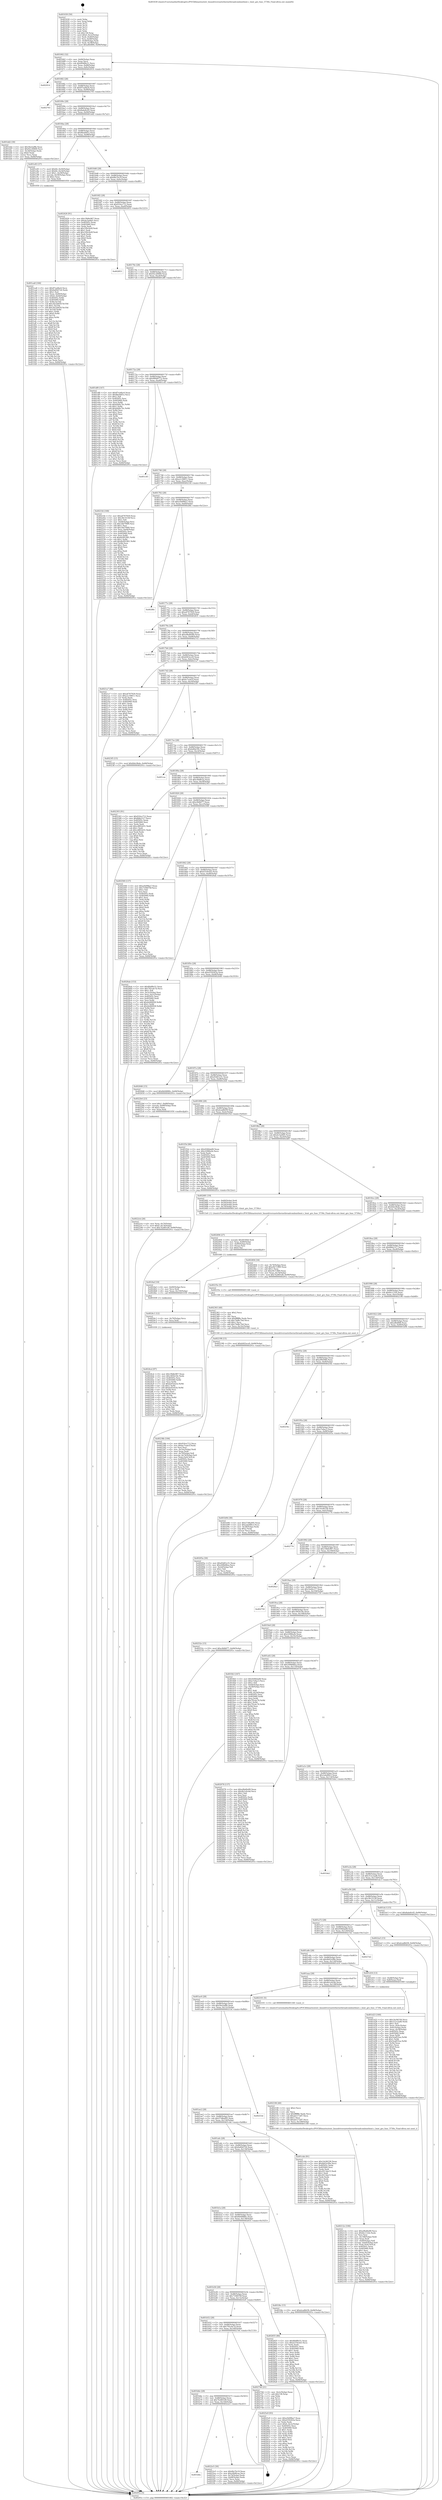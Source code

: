 digraph "0x401630" {
  label = "0x401630 (/mnt/c/Users/mathe/Desktop/tcc/POCII/binaries/extr_linuxdriversnetethernetbroadcombnxtbnxt.c_bnxt_gro_func_5730x_Final-ollvm.out::main(0))"
  labelloc = "t"
  node[shape=record]

  Entry [label="",width=0.3,height=0.3,shape=circle,fillcolor=black,style=filled]
  "0x401662" [label="{
     0x401662 [32]\l
     | [instrs]\l
     &nbsp;&nbsp;0x401662 \<+6\>: mov -0x84(%rbp),%eax\l
     &nbsp;&nbsp;0x401668 \<+2\>: mov %eax,%ecx\l
     &nbsp;&nbsp;0x40166a \<+6\>: sub $0x80df8e51,%ecx\l
     &nbsp;&nbsp;0x401670 \<+6\>: mov %eax,-0x88(%rbp)\l
     &nbsp;&nbsp;0x401676 \<+6\>: mov %ecx,-0x8c(%rbp)\l
     &nbsp;&nbsp;0x40167c \<+6\>: je 0000000000402914 \<main+0x12e4\>\l
  }"]
  "0x402914" [label="{
     0x402914\l
  }", style=dashed]
  "0x401682" [label="{
     0x401682 [28]\l
     | [instrs]\l
     &nbsp;&nbsp;0x401682 \<+5\>: jmp 0000000000401687 \<main+0x57\>\l
     &nbsp;&nbsp;0x401687 \<+6\>: mov -0x88(%rbp),%eax\l
     &nbsp;&nbsp;0x40168d \<+5\>: sub $0x87ea6bc6,%eax\l
     &nbsp;&nbsp;0x401692 \<+6\>: mov %eax,-0x90(%rbp)\l
     &nbsp;&nbsp;0x401698 \<+6\>: je 0000000000402793 \<main+0x1163\>\l
  }"]
  Exit [label="",width=0.3,height=0.3,shape=circle,fillcolor=black,style=filled,peripheries=2]
  "0x402793" [label="{
     0x402793\l
  }", style=dashed]
  "0x40169e" [label="{
     0x40169e [28]\l
     | [instrs]\l
     &nbsp;&nbsp;0x40169e \<+5\>: jmp 00000000004016a3 \<main+0x73\>\l
     &nbsp;&nbsp;0x4016a3 \<+6\>: mov -0x88(%rbp),%eax\l
     &nbsp;&nbsp;0x4016a9 \<+5\>: sub $0x8ade8c45,%eax\l
     &nbsp;&nbsp;0x4016ae \<+6\>: mov %eax,-0x94(%rbp)\l
     &nbsp;&nbsp;0x4016b4 \<+6\>: je 0000000000401dd2 \<main+0x7a2\>\l
  }"]
  "0x4024cd" [label="{
     0x4024cd [97]\l
     | [instrs]\l
     &nbsp;&nbsp;0x4024cd \<+5\>: mov $0x19b8e967,%eax\l
     &nbsp;&nbsp;0x4024d2 \<+5\>: mov $0x1f65b19e,%edx\l
     &nbsp;&nbsp;0x4024d7 \<+7\>: mov 0x40505c,%esi\l
     &nbsp;&nbsp;0x4024de \<+8\>: mov 0x405060,%r8d\l
     &nbsp;&nbsp;0x4024e6 \<+3\>: mov %esi,%r9d\l
     &nbsp;&nbsp;0x4024e9 \<+7\>: sub $0xbe93eb3e,%r9d\l
     &nbsp;&nbsp;0x4024f0 \<+4\>: sub $0x1,%r9d\l
     &nbsp;&nbsp;0x4024f4 \<+7\>: add $0xbe93eb3e,%r9d\l
     &nbsp;&nbsp;0x4024fb \<+4\>: imul %r9d,%esi\l
     &nbsp;&nbsp;0x4024ff \<+3\>: and $0x1,%esi\l
     &nbsp;&nbsp;0x402502 \<+3\>: cmp $0x0,%esi\l
     &nbsp;&nbsp;0x402505 \<+4\>: sete %r10b\l
     &nbsp;&nbsp;0x402509 \<+4\>: cmp $0xa,%r8d\l
     &nbsp;&nbsp;0x40250d \<+4\>: setl %r11b\l
     &nbsp;&nbsp;0x402511 \<+3\>: mov %r10b,%bl\l
     &nbsp;&nbsp;0x402514 \<+3\>: and %r11b,%bl\l
     &nbsp;&nbsp;0x402517 \<+3\>: xor %r11b,%r10b\l
     &nbsp;&nbsp;0x40251a \<+3\>: or %r10b,%bl\l
     &nbsp;&nbsp;0x40251d \<+3\>: test $0x1,%bl\l
     &nbsp;&nbsp;0x402520 \<+3\>: cmovne %edx,%eax\l
     &nbsp;&nbsp;0x402523 \<+6\>: mov %eax,-0x84(%rbp)\l
     &nbsp;&nbsp;0x402529 \<+5\>: jmp 000000000040291e \<main+0x12ee\>\l
  }"]
  "0x401dd2" [label="{
     0x401dd2 [30]\l
     | [instrs]\l
     &nbsp;&nbsp;0x401dd2 \<+5\>: mov $0x56a5af8b,%eax\l
     &nbsp;&nbsp;0x401dd7 \<+5\>: mov $0x92c28469,%ecx\l
     &nbsp;&nbsp;0x401ddc \<+3\>: mov -0x34(%rbp),%edx\l
     &nbsp;&nbsp;0x401ddf \<+3\>: cmp $0x0,%edx\l
     &nbsp;&nbsp;0x401de2 \<+3\>: cmove %ecx,%eax\l
     &nbsp;&nbsp;0x401de5 \<+6\>: mov %eax,-0x84(%rbp)\l
     &nbsp;&nbsp;0x401deb \<+5\>: jmp 000000000040291e \<main+0x12ee\>\l
  }"]
  "0x4016ba" [label="{
     0x4016ba [28]\l
     | [instrs]\l
     &nbsp;&nbsp;0x4016ba \<+5\>: jmp 00000000004016bf \<main+0x8f\>\l
     &nbsp;&nbsp;0x4016bf \<+6\>: mov -0x88(%rbp),%eax\l
     &nbsp;&nbsp;0x4016c5 \<+5\>: sub $0x8beb6f1e,%eax\l
     &nbsp;&nbsp;0x4016ca \<+6\>: mov %eax,-0x98(%rbp)\l
     &nbsp;&nbsp;0x4016d0 \<+6\>: je 0000000000401e83 \<main+0x853\>\l
  }"]
  "0x4024c1" [label="{
     0x4024c1 [12]\l
     | [instrs]\l
     &nbsp;&nbsp;0x4024c1 \<+4\>: mov -0x70(%rbp),%rcx\l
     &nbsp;&nbsp;0x4024c5 \<+3\>: mov %rcx,%rdi\l
     &nbsp;&nbsp;0x4024c8 \<+5\>: call 0000000000401030 \<free@plt\>\l
     | [calls]\l
     &nbsp;&nbsp;0x401030 \{1\} (unknown)\l
  }"]
  "0x401e83" [label="{
     0x401e83 [37]\l
     | [instrs]\l
     &nbsp;&nbsp;0x401e83 \<+7\>: movl $0x64,-0x50(%rbp)\l
     &nbsp;&nbsp;0x401e8a \<+7\>: movl $0x64,-0x54(%rbp)\l
     &nbsp;&nbsp;0x401e91 \<+7\>: movl $0x1,-0x58(%rbp)\l
     &nbsp;&nbsp;0x401e98 \<+4\>: movslq -0x58(%rbp),%rax\l
     &nbsp;&nbsp;0x401e9c \<+4\>: shl $0x2,%rax\l
     &nbsp;&nbsp;0x401ea0 \<+3\>: mov %rax,%rdi\l
     &nbsp;&nbsp;0x401ea3 \<+5\>: call 0000000000401050 \<malloc@plt\>\l
     | [calls]\l
     &nbsp;&nbsp;0x401050 \{1\} (unknown)\l
  }"]
  "0x4016d6" [label="{
     0x4016d6 [28]\l
     | [instrs]\l
     &nbsp;&nbsp;0x4016d6 \<+5\>: jmp 00000000004016db \<main+0xab\>\l
     &nbsp;&nbsp;0x4016db \<+6\>: mov -0x88(%rbp),%eax\l
     &nbsp;&nbsp;0x4016e1 \<+5\>: sub $0x8fa7fe19,%eax\l
     &nbsp;&nbsp;0x4016e6 \<+6\>: mov %eax,-0x9c(%rbp)\l
     &nbsp;&nbsp;0x4016ec \<+6\>: je 0000000000402426 \<main+0xdf6\>\l
  }"]
  "0x4024af" [label="{
     0x4024af [18]\l
     | [instrs]\l
     &nbsp;&nbsp;0x4024af \<+4\>: mov -0x60(%rbp),%rcx\l
     &nbsp;&nbsp;0x4024b3 \<+3\>: mov %rcx,%rdi\l
     &nbsp;&nbsp;0x4024b6 \<+6\>: mov %eax,-0x150(%rbp)\l
     &nbsp;&nbsp;0x4024bc \<+5\>: call 0000000000401030 \<free@plt\>\l
     | [calls]\l
     &nbsp;&nbsp;0x401030 \{1\} (unknown)\l
  }"]
  "0x402426" [label="{
     0x402426 [91]\l
     | [instrs]\l
     &nbsp;&nbsp;0x402426 \<+5\>: mov $0x19b8e967,%eax\l
     &nbsp;&nbsp;0x40242b \<+5\>: mov $0xde3adfd5,%ecx\l
     &nbsp;&nbsp;0x402430 \<+7\>: mov 0x40505c,%edx\l
     &nbsp;&nbsp;0x402437 \<+7\>: mov 0x405060,%esi\l
     &nbsp;&nbsp;0x40243e \<+2\>: mov %edx,%edi\l
     &nbsp;&nbsp;0x402440 \<+6\>: sub $0x109c0e0f,%edi\l
     &nbsp;&nbsp;0x402446 \<+3\>: sub $0x1,%edi\l
     &nbsp;&nbsp;0x402449 \<+6\>: add $0x109c0e0f,%edi\l
     &nbsp;&nbsp;0x40244f \<+3\>: imul %edi,%edx\l
     &nbsp;&nbsp;0x402452 \<+3\>: and $0x1,%edx\l
     &nbsp;&nbsp;0x402455 \<+3\>: cmp $0x0,%edx\l
     &nbsp;&nbsp;0x402458 \<+4\>: sete %r8b\l
     &nbsp;&nbsp;0x40245c \<+3\>: cmp $0xa,%esi\l
     &nbsp;&nbsp;0x40245f \<+4\>: setl %r9b\l
     &nbsp;&nbsp;0x402463 \<+3\>: mov %r8b,%r10b\l
     &nbsp;&nbsp;0x402466 \<+3\>: and %r9b,%r10b\l
     &nbsp;&nbsp;0x402469 \<+3\>: xor %r9b,%r8b\l
     &nbsp;&nbsp;0x40246c \<+3\>: or %r8b,%r10b\l
     &nbsp;&nbsp;0x40246f \<+4\>: test $0x1,%r10b\l
     &nbsp;&nbsp;0x402473 \<+3\>: cmovne %ecx,%eax\l
     &nbsp;&nbsp;0x402476 \<+6\>: mov %eax,-0x84(%rbp)\l
     &nbsp;&nbsp;0x40247c \<+5\>: jmp 000000000040291e \<main+0x12ee\>\l
  }"]
  "0x4016f2" [label="{
     0x4016f2 [28]\l
     | [instrs]\l
     &nbsp;&nbsp;0x4016f2 \<+5\>: jmp 00000000004016f7 \<main+0xc7\>\l
     &nbsp;&nbsp;0x4016f7 \<+6\>: mov -0x88(%rbp),%eax\l
     &nbsp;&nbsp;0x4016fd \<+5\>: sub $0x916ce712,%eax\l
     &nbsp;&nbsp;0x401702 \<+6\>: mov %eax,-0xa0(%rbp)\l
     &nbsp;&nbsp;0x401708 \<+6\>: je 0000000000402853 \<main+0x1223\>\l
  }"]
  "0x402494" [label="{
     0x402494 [27]\l
     | [instrs]\l
     &nbsp;&nbsp;0x402494 \<+10\>: movabs $0x4030b6,%rdi\l
     &nbsp;&nbsp;0x40249e \<+4\>: mov %rax,-0x80(%rbp)\l
     &nbsp;&nbsp;0x4024a2 \<+4\>: mov -0x80(%rbp),%rax\l
     &nbsp;&nbsp;0x4024a6 \<+2\>: mov (%rax),%esi\l
     &nbsp;&nbsp;0x4024a8 \<+2\>: mov $0x0,%al\l
     &nbsp;&nbsp;0x4024aa \<+5\>: call 0000000000401040 \<printf@plt\>\l
     | [calls]\l
     &nbsp;&nbsp;0x401040 \{1\} (unknown)\l
  }"]
  "0x402853" [label="{
     0x402853\l
  }", style=dashed]
  "0x40170e" [label="{
     0x40170e [28]\l
     | [instrs]\l
     &nbsp;&nbsp;0x40170e \<+5\>: jmp 0000000000401713 \<main+0xe3\>\l
     &nbsp;&nbsp;0x401713 \<+6\>: mov -0x88(%rbp),%eax\l
     &nbsp;&nbsp;0x401719 \<+5\>: sub $0x92c28469,%eax\l
     &nbsp;&nbsp;0x40171e \<+6\>: mov %eax,-0xa4(%rbp)\l
     &nbsp;&nbsp;0x401724 \<+6\>: je 0000000000401df0 \<main+0x7c0\>\l
  }"]
  "0x40238b" [label="{
     0x40238b [106]\l
     | [instrs]\l
     &nbsp;&nbsp;0x40238b \<+5\>: mov $0x916ce712,%ecx\l
     &nbsp;&nbsp;0x402390 \<+5\>: mov $0xbc7eab1f,%edx\l
     &nbsp;&nbsp;0x402395 \<+2\>: xor %esi,%esi\l
     &nbsp;&nbsp;0x402397 \<+6\>: mov -0x14c(%rbp),%edi\l
     &nbsp;&nbsp;0x40239d \<+3\>: imul %eax,%edi\l
     &nbsp;&nbsp;0x4023a0 \<+4\>: mov -0x70(%rbp),%r8\l
     &nbsp;&nbsp;0x4023a4 \<+4\>: movslq -0x74(%rbp),%r9\l
     &nbsp;&nbsp;0x4023a8 \<+4\>: mov %edi,(%r8,%r9,4)\l
     &nbsp;&nbsp;0x4023ac \<+7\>: mov 0x40505c,%eax\l
     &nbsp;&nbsp;0x4023b3 \<+7\>: mov 0x405060,%edi\l
     &nbsp;&nbsp;0x4023ba \<+3\>: sub $0x1,%esi\l
     &nbsp;&nbsp;0x4023bd \<+3\>: mov %eax,%r10d\l
     &nbsp;&nbsp;0x4023c0 \<+3\>: add %esi,%r10d\l
     &nbsp;&nbsp;0x4023c3 \<+4\>: imul %r10d,%eax\l
     &nbsp;&nbsp;0x4023c7 \<+3\>: and $0x1,%eax\l
     &nbsp;&nbsp;0x4023ca \<+3\>: cmp $0x0,%eax\l
     &nbsp;&nbsp;0x4023cd \<+4\>: sete %r11b\l
     &nbsp;&nbsp;0x4023d1 \<+3\>: cmp $0xa,%edi\l
     &nbsp;&nbsp;0x4023d4 \<+3\>: setl %bl\l
     &nbsp;&nbsp;0x4023d7 \<+3\>: mov %r11b,%r14b\l
     &nbsp;&nbsp;0x4023da \<+3\>: and %bl,%r14b\l
     &nbsp;&nbsp;0x4023dd \<+3\>: xor %bl,%r11b\l
     &nbsp;&nbsp;0x4023e0 \<+3\>: or %r11b,%r14b\l
     &nbsp;&nbsp;0x4023e3 \<+4\>: test $0x1,%r14b\l
     &nbsp;&nbsp;0x4023e7 \<+3\>: cmovne %edx,%ecx\l
     &nbsp;&nbsp;0x4023ea \<+6\>: mov %ecx,-0x84(%rbp)\l
     &nbsp;&nbsp;0x4023f0 \<+5\>: jmp 000000000040291e \<main+0x12ee\>\l
  }"]
  "0x401df0" [label="{
     0x401df0 [147]\l
     | [instrs]\l
     &nbsp;&nbsp;0x401df0 \<+5\>: mov $0x87ea6bc6,%eax\l
     &nbsp;&nbsp;0x401df5 \<+5\>: mov $0x8beb6f1e,%ecx\l
     &nbsp;&nbsp;0x401dfa \<+2\>: mov $0x1,%dl\l
     &nbsp;&nbsp;0x401dfc \<+7\>: mov 0x40505c,%esi\l
     &nbsp;&nbsp;0x401e03 \<+7\>: mov 0x405060,%edi\l
     &nbsp;&nbsp;0x401e0a \<+3\>: mov %esi,%r8d\l
     &nbsp;&nbsp;0x401e0d \<+7\>: sub $0xb44fe74c,%r8d\l
     &nbsp;&nbsp;0x401e14 \<+4\>: sub $0x1,%r8d\l
     &nbsp;&nbsp;0x401e18 \<+7\>: add $0xb44fe74c,%r8d\l
     &nbsp;&nbsp;0x401e1f \<+4\>: imul %r8d,%esi\l
     &nbsp;&nbsp;0x401e23 \<+3\>: and $0x1,%esi\l
     &nbsp;&nbsp;0x401e26 \<+3\>: cmp $0x0,%esi\l
     &nbsp;&nbsp;0x401e29 \<+4\>: sete %r9b\l
     &nbsp;&nbsp;0x401e2d \<+3\>: cmp $0xa,%edi\l
     &nbsp;&nbsp;0x401e30 \<+4\>: setl %r10b\l
     &nbsp;&nbsp;0x401e34 \<+3\>: mov %r9b,%r11b\l
     &nbsp;&nbsp;0x401e37 \<+4\>: xor $0xff,%r11b\l
     &nbsp;&nbsp;0x401e3b \<+3\>: mov %r10b,%bl\l
     &nbsp;&nbsp;0x401e3e \<+3\>: xor $0xff,%bl\l
     &nbsp;&nbsp;0x401e41 \<+3\>: xor $0x0,%dl\l
     &nbsp;&nbsp;0x401e44 \<+3\>: mov %r11b,%r14b\l
     &nbsp;&nbsp;0x401e47 \<+4\>: and $0x0,%r14b\l
     &nbsp;&nbsp;0x401e4b \<+3\>: and %dl,%r9b\l
     &nbsp;&nbsp;0x401e4e \<+3\>: mov %bl,%r15b\l
     &nbsp;&nbsp;0x401e51 \<+4\>: and $0x0,%r15b\l
     &nbsp;&nbsp;0x401e55 \<+3\>: and %dl,%r10b\l
     &nbsp;&nbsp;0x401e58 \<+3\>: or %r9b,%r14b\l
     &nbsp;&nbsp;0x401e5b \<+3\>: or %r10b,%r15b\l
     &nbsp;&nbsp;0x401e5e \<+3\>: xor %r15b,%r14b\l
     &nbsp;&nbsp;0x401e61 \<+3\>: or %bl,%r11b\l
     &nbsp;&nbsp;0x401e64 \<+4\>: xor $0xff,%r11b\l
     &nbsp;&nbsp;0x401e68 \<+3\>: or $0x0,%dl\l
     &nbsp;&nbsp;0x401e6b \<+3\>: and %dl,%r11b\l
     &nbsp;&nbsp;0x401e6e \<+3\>: or %r11b,%r14b\l
     &nbsp;&nbsp;0x401e71 \<+4\>: test $0x1,%r14b\l
     &nbsp;&nbsp;0x401e75 \<+3\>: cmovne %ecx,%eax\l
     &nbsp;&nbsp;0x401e78 \<+6\>: mov %eax,-0x84(%rbp)\l
     &nbsp;&nbsp;0x401e7e \<+5\>: jmp 000000000040291e \<main+0x12ee\>\l
  }"]
  "0x40172a" [label="{
     0x40172a [28]\l
     | [instrs]\l
     &nbsp;&nbsp;0x40172a \<+5\>: jmp 000000000040172f \<main+0xff\>\l
     &nbsp;&nbsp;0x40172f \<+6\>: mov -0x88(%rbp),%eax\l
     &nbsp;&nbsp;0x401735 \<+5\>: sub $0x989d0772,%eax\l
     &nbsp;&nbsp;0x40173a \<+6\>: mov %eax,-0xa8(%rbp)\l
     &nbsp;&nbsp;0x401740 \<+6\>: je 0000000000401c45 \<main+0x615\>\l
  }"]
  "0x402363" [label="{
     0x402363 [40]\l
     | [instrs]\l
     &nbsp;&nbsp;0x402363 \<+5\>: mov $0x2,%ecx\l
     &nbsp;&nbsp;0x402368 \<+1\>: cltd\l
     &nbsp;&nbsp;0x402369 \<+2\>: idiv %ecx\l
     &nbsp;&nbsp;0x40236b \<+6\>: imul $0xfffffffe,%edx,%ecx\l
     &nbsp;&nbsp;0x402371 \<+6\>: sub $0x7dd8c7b4,%ecx\l
     &nbsp;&nbsp;0x402377 \<+3\>: add $0x1,%ecx\l
     &nbsp;&nbsp;0x40237a \<+6\>: add $0x7dd8c7b4,%ecx\l
     &nbsp;&nbsp;0x402380 \<+6\>: mov %ecx,-0x14c(%rbp)\l
     &nbsp;&nbsp;0x402386 \<+5\>: call 0000000000401160 \<next_i\>\l
     | [calls]\l
     &nbsp;&nbsp;0x401160 \{1\} (/mnt/c/Users/mathe/Desktop/tcc/POCII/binaries/extr_linuxdriversnetethernetbroadcombnxtbnxt.c_bnxt_gro_func_5730x_Final-ollvm.out::next_i)\l
  }"]
  "0x401c45" [label="{
     0x401c45\l
  }", style=dashed]
  "0x401746" [label="{
     0x401746 [28]\l
     | [instrs]\l
     &nbsp;&nbsp;0x401746 \<+5\>: jmp 000000000040174b \<main+0x11b\>\l
     &nbsp;&nbsp;0x40174b \<+6\>: mov -0x88(%rbp),%eax\l
     &nbsp;&nbsp;0x401751 \<+5\>: sub $0xa1c58811,%eax\l
     &nbsp;&nbsp;0x401756 \<+6\>: mov %eax,-0xac(%rbp)\l
     &nbsp;&nbsp;0x40175c \<+6\>: je 00000000004021fd \<main+0xbcd\>\l
  }"]
  "0x401b8a" [label="{
     0x401b8a\l
  }", style=dashed]
  "0x4021fd" [label="{
     0x4021fd [168]\l
     | [instrs]\l
     &nbsp;&nbsp;0x4021fd \<+5\>: mov $0xa6767929,%eax\l
     &nbsp;&nbsp;0x402202 \<+5\>: mov $0x38c5514f,%ecx\l
     &nbsp;&nbsp;0x402207 \<+2\>: mov $0x1,%dl\l
     &nbsp;&nbsp;0x402209 \<+3\>: mov -0x64(%rbp),%esi\l
     &nbsp;&nbsp;0x40220c \<+6\>: sub $0x18d794f0,%esi\l
     &nbsp;&nbsp;0x402212 \<+3\>: add $0x1,%esi\l
     &nbsp;&nbsp;0x402215 \<+6\>: add $0x18d794f0,%esi\l
     &nbsp;&nbsp;0x40221b \<+3\>: mov %esi,-0x64(%rbp)\l
     &nbsp;&nbsp;0x40221e \<+7\>: mov 0x40505c,%esi\l
     &nbsp;&nbsp;0x402225 \<+7\>: mov 0x405060,%edi\l
     &nbsp;&nbsp;0x40222c \<+3\>: mov %esi,%r8d\l
     &nbsp;&nbsp;0x40222f \<+7\>: sub $0x8e991961,%r8d\l
     &nbsp;&nbsp;0x402236 \<+4\>: sub $0x1,%r8d\l
     &nbsp;&nbsp;0x40223a \<+7\>: add $0x8e991961,%r8d\l
     &nbsp;&nbsp;0x402241 \<+4\>: imul %r8d,%esi\l
     &nbsp;&nbsp;0x402245 \<+3\>: and $0x1,%esi\l
     &nbsp;&nbsp;0x402248 \<+3\>: cmp $0x0,%esi\l
     &nbsp;&nbsp;0x40224b \<+4\>: sete %r9b\l
     &nbsp;&nbsp;0x40224f \<+3\>: cmp $0xa,%edi\l
     &nbsp;&nbsp;0x402252 \<+4\>: setl %r10b\l
     &nbsp;&nbsp;0x402256 \<+3\>: mov %r9b,%r11b\l
     &nbsp;&nbsp;0x402259 \<+4\>: xor $0xff,%r11b\l
     &nbsp;&nbsp;0x40225d \<+3\>: mov %r10b,%bl\l
     &nbsp;&nbsp;0x402260 \<+3\>: xor $0xff,%bl\l
     &nbsp;&nbsp;0x402263 \<+3\>: xor $0x1,%dl\l
     &nbsp;&nbsp;0x402266 \<+3\>: mov %r11b,%r14b\l
     &nbsp;&nbsp;0x402269 \<+4\>: and $0xff,%r14b\l
     &nbsp;&nbsp;0x40226d \<+3\>: and %dl,%r9b\l
     &nbsp;&nbsp;0x402270 \<+3\>: mov %bl,%r15b\l
     &nbsp;&nbsp;0x402273 \<+4\>: and $0xff,%r15b\l
     &nbsp;&nbsp;0x402277 \<+3\>: and %dl,%r10b\l
     &nbsp;&nbsp;0x40227a \<+3\>: or %r9b,%r14b\l
     &nbsp;&nbsp;0x40227d \<+3\>: or %r10b,%r15b\l
     &nbsp;&nbsp;0x402280 \<+3\>: xor %r15b,%r14b\l
     &nbsp;&nbsp;0x402283 \<+3\>: or %bl,%r11b\l
     &nbsp;&nbsp;0x402286 \<+4\>: xor $0xff,%r11b\l
     &nbsp;&nbsp;0x40228a \<+3\>: or $0x1,%dl\l
     &nbsp;&nbsp;0x40228d \<+3\>: and %dl,%r11b\l
     &nbsp;&nbsp;0x402290 \<+3\>: or %r11b,%r14b\l
     &nbsp;&nbsp;0x402293 \<+4\>: test $0x1,%r14b\l
     &nbsp;&nbsp;0x402297 \<+3\>: cmovne %ecx,%eax\l
     &nbsp;&nbsp;0x40229a \<+6\>: mov %eax,-0x84(%rbp)\l
     &nbsp;&nbsp;0x4022a0 \<+5\>: jmp 000000000040291e \<main+0x12ee\>\l
  }"]
  "0x401762" [label="{
     0x401762 [28]\l
     | [instrs]\l
     &nbsp;&nbsp;0x401762 \<+5\>: jmp 0000000000401767 \<main+0x137\>\l
     &nbsp;&nbsp;0x401767 \<+6\>: mov -0x88(%rbp),%eax\l
     &nbsp;&nbsp;0x40176d \<+5\>: sub $0xa5b99ba7,%eax\l
     &nbsp;&nbsp;0x401772 \<+6\>: mov %eax,-0xb0(%rbp)\l
     &nbsp;&nbsp;0x401778 \<+6\>: je 00000000004028fe \<main+0x12ce\>\l
  }"]
  "0x4022e5" [label="{
     0x4022e5 [30]\l
     | [instrs]\l
     &nbsp;&nbsp;0x4022e5 \<+5\>: mov $0x8fa7fe19,%eax\l
     &nbsp;&nbsp;0x4022ea \<+5\>: mov $0xc6b8fcaa,%ecx\l
     &nbsp;&nbsp;0x4022ef \<+3\>: mov -0x74(%rbp),%edx\l
     &nbsp;&nbsp;0x4022f2 \<+3\>: cmp -0x68(%rbp),%edx\l
     &nbsp;&nbsp;0x4022f5 \<+3\>: cmovl %ecx,%eax\l
     &nbsp;&nbsp;0x4022f8 \<+6\>: mov %eax,-0x84(%rbp)\l
     &nbsp;&nbsp;0x4022fe \<+5\>: jmp 000000000040291e \<main+0x12ee\>\l
  }"]
  "0x4028fe" [label="{
     0x4028fe\l
  }", style=dashed]
  "0x40177e" [label="{
     0x40177e [28]\l
     | [instrs]\l
     &nbsp;&nbsp;0x40177e \<+5\>: jmp 0000000000401783 \<main+0x153\>\l
     &nbsp;&nbsp;0x401783 \<+6\>: mov -0x88(%rbp),%eax\l
     &nbsp;&nbsp;0x401789 \<+5\>: sub $0xa6767929,%eax\l
     &nbsp;&nbsp;0x40178e \<+6\>: mov %eax,-0xb4(%rbp)\l
     &nbsp;&nbsp;0x401794 \<+6\>: je 0000000000402831 \<main+0x1201\>\l
  }"]
  "0x401b6e" [label="{
     0x401b6e [28]\l
     | [instrs]\l
     &nbsp;&nbsp;0x401b6e \<+5\>: jmp 0000000000401b73 \<main+0x543\>\l
     &nbsp;&nbsp;0x401b73 \<+6\>: mov -0x88(%rbp),%eax\l
     &nbsp;&nbsp;0x401b79 \<+5\>: sub $0x7b2801d9,%eax\l
     &nbsp;&nbsp;0x401b7e \<+6\>: mov %eax,-0x144(%rbp)\l
     &nbsp;&nbsp;0x401b84 \<+6\>: je 00000000004022e5 \<main+0xcb5\>\l
  }"]
  "0x402831" [label="{
     0x402831\l
  }", style=dashed]
  "0x40179a" [label="{
     0x40179a [28]\l
     | [instrs]\l
     &nbsp;&nbsp;0x40179a \<+5\>: jmp 000000000040179f \<main+0x16f\>\l
     &nbsp;&nbsp;0x40179f \<+6\>: mov -0x88(%rbp),%eax\l
     &nbsp;&nbsp;0x4017a5 \<+5\>: sub $0xa9bd0e89,%eax\l
     &nbsp;&nbsp;0x4017aa \<+6\>: mov %eax,-0xb8(%rbp)\l
     &nbsp;&nbsp;0x4017b0 \<+6\>: je 00000000004027e1 \<main+0x11b1\>\l
  }"]
  "0x402744" [label="{
     0x402744 [21]\l
     | [instrs]\l
     &nbsp;&nbsp;0x402744 \<+3\>: mov -0x2c(%rbp),%eax\l
     &nbsp;&nbsp;0x402747 \<+7\>: add $0x138,%rsp\l
     &nbsp;&nbsp;0x40274e \<+1\>: pop %rbx\l
     &nbsp;&nbsp;0x40274f \<+2\>: pop %r12\l
     &nbsp;&nbsp;0x402751 \<+2\>: pop %r13\l
     &nbsp;&nbsp;0x402753 \<+2\>: pop %r14\l
     &nbsp;&nbsp;0x402755 \<+2\>: pop %r15\l
     &nbsp;&nbsp;0x402757 \<+1\>: pop %rbp\l
     &nbsp;&nbsp;0x402758 \<+1\>: ret\l
  }"]
  "0x4027e1" [label="{
     0x4027e1\l
  }", style=dashed]
  "0x4017b6" [label="{
     0x4017b6 [28]\l
     | [instrs]\l
     &nbsp;&nbsp;0x4017b6 \<+5\>: jmp 00000000004017bb \<main+0x18b\>\l
     &nbsp;&nbsp;0x4017bb \<+6\>: mov -0x88(%rbp),%eax\l
     &nbsp;&nbsp;0x4017c1 \<+5\>: sub $0xb043ece0,%eax\l
     &nbsp;&nbsp;0x4017c6 \<+6\>: mov %eax,-0xbc(%rbp)\l
     &nbsp;&nbsp;0x4017cc \<+6\>: je 00000000004021a7 \<main+0xb77\>\l
  }"]
  "0x401b52" [label="{
     0x401b52 [28]\l
     | [instrs]\l
     &nbsp;&nbsp;0x401b52 \<+5\>: jmp 0000000000401b57 \<main+0x527\>\l
     &nbsp;&nbsp;0x401b57 \<+6\>: mov -0x88(%rbp),%eax\l
     &nbsp;&nbsp;0x401b5d \<+5\>: sub $0x792cde7d,%eax\l
     &nbsp;&nbsp;0x401b62 \<+6\>: mov %eax,-0x140(%rbp)\l
     &nbsp;&nbsp;0x401b68 \<+6\>: je 0000000000402744 \<main+0x1114\>\l
  }"]
  "0x4021a7" [label="{
     0x4021a7 [86]\l
     | [instrs]\l
     &nbsp;&nbsp;0x4021a7 \<+5\>: mov $0xa6767929,%eax\l
     &nbsp;&nbsp;0x4021ac \<+5\>: mov $0xa1c58811,%ecx\l
     &nbsp;&nbsp;0x4021b1 \<+2\>: xor %edx,%edx\l
     &nbsp;&nbsp;0x4021b3 \<+7\>: mov 0x40505c,%esi\l
     &nbsp;&nbsp;0x4021ba \<+7\>: mov 0x405060,%edi\l
     &nbsp;&nbsp;0x4021c1 \<+3\>: sub $0x1,%edx\l
     &nbsp;&nbsp;0x4021c4 \<+3\>: mov %esi,%r8d\l
     &nbsp;&nbsp;0x4021c7 \<+3\>: add %edx,%r8d\l
     &nbsp;&nbsp;0x4021ca \<+4\>: imul %r8d,%esi\l
     &nbsp;&nbsp;0x4021ce \<+3\>: and $0x1,%esi\l
     &nbsp;&nbsp;0x4021d1 \<+3\>: cmp $0x0,%esi\l
     &nbsp;&nbsp;0x4021d4 \<+4\>: sete %r9b\l
     &nbsp;&nbsp;0x4021d8 \<+3\>: cmp $0xa,%edi\l
     &nbsp;&nbsp;0x4021db \<+4\>: setl %r10b\l
     &nbsp;&nbsp;0x4021df \<+3\>: mov %r9b,%r11b\l
     &nbsp;&nbsp;0x4021e2 \<+3\>: and %r10b,%r11b\l
     &nbsp;&nbsp;0x4021e5 \<+3\>: xor %r10b,%r9b\l
     &nbsp;&nbsp;0x4021e8 \<+3\>: or %r9b,%r11b\l
     &nbsp;&nbsp;0x4021eb \<+4\>: test $0x1,%r11b\l
     &nbsp;&nbsp;0x4021ef \<+3\>: cmovne %ecx,%eax\l
     &nbsp;&nbsp;0x4021f2 \<+6\>: mov %eax,-0x84(%rbp)\l
     &nbsp;&nbsp;0x4021f8 \<+5\>: jmp 000000000040291e \<main+0x12ee\>\l
  }"]
  "0x4017d2" [label="{
     0x4017d2 [28]\l
     | [instrs]\l
     &nbsp;&nbsp;0x4017d2 \<+5\>: jmp 00000000004017d7 \<main+0x1a7\>\l
     &nbsp;&nbsp;0x4017d7 \<+6\>: mov -0x88(%rbp),%eax\l
     &nbsp;&nbsp;0x4017dd \<+5\>: sub $0xbc7eab1f,%eax\l
     &nbsp;&nbsp;0x4017e2 \<+6\>: mov %eax,-0xc0(%rbp)\l
     &nbsp;&nbsp;0x4017e8 \<+6\>: je 00000000004023f5 \<main+0xdc5\>\l
  }"]
  "0x4025e9" [label="{
     0x4025e9 [93]\l
     | [instrs]\l
     &nbsp;&nbsp;0x4025e9 \<+5\>: mov $0xa5b99ba7,%eax\l
     &nbsp;&nbsp;0x4025ee \<+5\>: mov $0xd350263a,%ecx\l
     &nbsp;&nbsp;0x4025f3 \<+2\>: xor %edx,%edx\l
     &nbsp;&nbsp;0x4025f5 \<+7\>: movl $0x0,-0x3c(%rbp)\l
     &nbsp;&nbsp;0x4025fc \<+7\>: mov 0x40505c,%esi\l
     &nbsp;&nbsp;0x402603 \<+7\>: mov 0x405060,%edi\l
     &nbsp;&nbsp;0x40260a \<+3\>: sub $0x1,%edx\l
     &nbsp;&nbsp;0x40260d \<+3\>: mov %esi,%r8d\l
     &nbsp;&nbsp;0x402610 \<+3\>: add %edx,%r8d\l
     &nbsp;&nbsp;0x402613 \<+4\>: imul %r8d,%esi\l
     &nbsp;&nbsp;0x402617 \<+3\>: and $0x1,%esi\l
     &nbsp;&nbsp;0x40261a \<+3\>: cmp $0x0,%esi\l
     &nbsp;&nbsp;0x40261d \<+4\>: sete %r9b\l
     &nbsp;&nbsp;0x402621 \<+3\>: cmp $0xa,%edi\l
     &nbsp;&nbsp;0x402624 \<+4\>: setl %r10b\l
     &nbsp;&nbsp;0x402628 \<+3\>: mov %r9b,%r11b\l
     &nbsp;&nbsp;0x40262b \<+3\>: and %r10b,%r11b\l
     &nbsp;&nbsp;0x40262e \<+3\>: xor %r10b,%r9b\l
     &nbsp;&nbsp;0x402631 \<+3\>: or %r9b,%r11b\l
     &nbsp;&nbsp;0x402634 \<+4\>: test $0x1,%r11b\l
     &nbsp;&nbsp;0x402638 \<+3\>: cmovne %ecx,%eax\l
     &nbsp;&nbsp;0x40263b \<+6\>: mov %eax,-0x84(%rbp)\l
     &nbsp;&nbsp;0x402641 \<+5\>: jmp 000000000040291e \<main+0x12ee\>\l
  }"]
  "0x4023f5" [label="{
     0x4023f5 [15]\l
     | [instrs]\l
     &nbsp;&nbsp;0x4023f5 \<+10\>: movl $0xfb4c9bde,-0x84(%rbp)\l
     &nbsp;&nbsp;0x4023ff \<+5\>: jmp 000000000040291e \<main+0x12ee\>\l
  }"]
  "0x4017ee" [label="{
     0x4017ee [28]\l
     | [instrs]\l
     &nbsp;&nbsp;0x4017ee \<+5\>: jmp 00000000004017f3 \<main+0x1c3\>\l
     &nbsp;&nbsp;0x4017f3 \<+6\>: mov -0x88(%rbp),%eax\l
     &nbsp;&nbsp;0x4017f9 \<+5\>: sub $0xbdfde59c,%eax\l
     &nbsp;&nbsp;0x4017fe \<+6\>: mov %eax,-0xc4(%rbp)\l
     &nbsp;&nbsp;0x401804 \<+6\>: je 0000000000401cac \<main+0x67c\>\l
  }"]
  "0x401b36" [label="{
     0x401b36 [28]\l
     | [instrs]\l
     &nbsp;&nbsp;0x401b36 \<+5\>: jmp 0000000000401b3b \<main+0x50b\>\l
     &nbsp;&nbsp;0x401b3b \<+6\>: mov -0x88(%rbp),%eax\l
     &nbsp;&nbsp;0x401b41 \<+5\>: sub $0x7106076f,%eax\l
     &nbsp;&nbsp;0x401b46 \<+6\>: mov %eax,-0x13c(%rbp)\l
     &nbsp;&nbsp;0x401b4c \<+6\>: je 00000000004025e9 \<main+0xfb9\>\l
  }"]
  "0x401cac" [label="{
     0x401cac\l
  }", style=dashed]
  "0x40180a" [label="{
     0x40180a [28]\l
     | [instrs]\l
     &nbsp;&nbsp;0x40180a \<+5\>: jmp 000000000040180f \<main+0x1df\>\l
     &nbsp;&nbsp;0x40180f \<+6\>: mov -0x88(%rbp),%eax\l
     &nbsp;&nbsp;0x401815 \<+5\>: sub $0xc6b8fcaa,%eax\l
     &nbsp;&nbsp;0x40181a \<+6\>: mov %eax,-0xc8(%rbp)\l
     &nbsp;&nbsp;0x401820 \<+6\>: je 0000000000402303 \<main+0xcd3\>\l
  }"]
  "0x402655" [label="{
     0x402655 [86]\l
     | [instrs]\l
     &nbsp;&nbsp;0x402655 \<+5\>: mov $0x80df8e51,%eax\l
     &nbsp;&nbsp;0x40265a \<+5\>: mov $0xd319eeb5,%ecx\l
     &nbsp;&nbsp;0x40265f \<+2\>: xor %edx,%edx\l
     &nbsp;&nbsp;0x402661 \<+7\>: mov 0x40505c,%esi\l
     &nbsp;&nbsp;0x402668 \<+7\>: mov 0x405060,%edi\l
     &nbsp;&nbsp;0x40266f \<+3\>: sub $0x1,%edx\l
     &nbsp;&nbsp;0x402672 \<+3\>: mov %esi,%r8d\l
     &nbsp;&nbsp;0x402675 \<+3\>: add %edx,%r8d\l
     &nbsp;&nbsp;0x402678 \<+4\>: imul %r8d,%esi\l
     &nbsp;&nbsp;0x40267c \<+3\>: and $0x1,%esi\l
     &nbsp;&nbsp;0x40267f \<+3\>: cmp $0x0,%esi\l
     &nbsp;&nbsp;0x402682 \<+4\>: sete %r9b\l
     &nbsp;&nbsp;0x402686 \<+3\>: cmp $0xa,%edi\l
     &nbsp;&nbsp;0x402689 \<+4\>: setl %r10b\l
     &nbsp;&nbsp;0x40268d \<+3\>: mov %r9b,%r11b\l
     &nbsp;&nbsp;0x402690 \<+3\>: and %r10b,%r11b\l
     &nbsp;&nbsp;0x402693 \<+3\>: xor %r10b,%r9b\l
     &nbsp;&nbsp;0x402696 \<+3\>: or %r9b,%r11b\l
     &nbsp;&nbsp;0x402699 \<+4\>: test $0x1,%r11b\l
     &nbsp;&nbsp;0x40269d \<+3\>: cmovne %ecx,%eax\l
     &nbsp;&nbsp;0x4026a0 \<+6\>: mov %eax,-0x84(%rbp)\l
     &nbsp;&nbsp;0x4026a6 \<+5\>: jmp 000000000040291e \<main+0x12ee\>\l
  }"]
  "0x402303" [label="{
     0x402303 [91]\l
     | [instrs]\l
     &nbsp;&nbsp;0x402303 \<+5\>: mov $0x916ce712,%eax\l
     &nbsp;&nbsp;0x402308 \<+5\>: mov $0xffdb2317,%ecx\l
     &nbsp;&nbsp;0x40230d \<+7\>: mov 0x40505c,%edx\l
     &nbsp;&nbsp;0x402314 \<+7\>: mov 0x405060,%esi\l
     &nbsp;&nbsp;0x40231b \<+2\>: mov %edx,%edi\l
     &nbsp;&nbsp;0x40231d \<+6\>: add $0xcd802d31,%edi\l
     &nbsp;&nbsp;0x402323 \<+3\>: sub $0x1,%edi\l
     &nbsp;&nbsp;0x402326 \<+6\>: sub $0xcd802d31,%edi\l
     &nbsp;&nbsp;0x40232c \<+3\>: imul %edi,%edx\l
     &nbsp;&nbsp;0x40232f \<+3\>: and $0x1,%edx\l
     &nbsp;&nbsp;0x402332 \<+3\>: cmp $0x0,%edx\l
     &nbsp;&nbsp;0x402335 \<+4\>: sete %r8b\l
     &nbsp;&nbsp;0x402339 \<+3\>: cmp $0xa,%esi\l
     &nbsp;&nbsp;0x40233c \<+4\>: setl %r9b\l
     &nbsp;&nbsp;0x402340 \<+3\>: mov %r8b,%r10b\l
     &nbsp;&nbsp;0x402343 \<+3\>: and %r9b,%r10b\l
     &nbsp;&nbsp;0x402346 \<+3\>: xor %r9b,%r8b\l
     &nbsp;&nbsp;0x402349 \<+3\>: or %r8b,%r10b\l
     &nbsp;&nbsp;0x40234c \<+4\>: test $0x1,%r10b\l
     &nbsp;&nbsp;0x402350 \<+3\>: cmovne %ecx,%eax\l
     &nbsp;&nbsp;0x402353 \<+6\>: mov %eax,-0x84(%rbp)\l
     &nbsp;&nbsp;0x402359 \<+5\>: jmp 000000000040291e \<main+0x12ee\>\l
  }"]
  "0x401826" [label="{
     0x401826 [28]\l
     | [instrs]\l
     &nbsp;&nbsp;0x401826 \<+5\>: jmp 000000000040182b \<main+0x1fb\>\l
     &nbsp;&nbsp;0x40182b \<+6\>: mov -0x88(%rbp),%eax\l
     &nbsp;&nbsp;0x401831 \<+5\>: sub $0xc6bfbf77,%eax\l
     &nbsp;&nbsp;0x401836 \<+6\>: mov %eax,-0xcc(%rbp)\l
     &nbsp;&nbsp;0x40183c \<+6\>: je 0000000000402560 \<main+0xf30\>\l
  }"]
  "0x4022cb" [label="{
     0x4022cb [26]\l
     | [instrs]\l
     &nbsp;&nbsp;0x4022cb \<+4\>: mov %rax,-0x70(%rbp)\l
     &nbsp;&nbsp;0x4022cf \<+7\>: movl $0x0,-0x74(%rbp)\l
     &nbsp;&nbsp;0x4022d6 \<+10\>: movl $0x7b2801d9,-0x84(%rbp)\l
     &nbsp;&nbsp;0x4022e0 \<+5\>: jmp 000000000040291e \<main+0x12ee\>\l
  }"]
  "0x402560" [label="{
     0x402560 [137]\l
     | [instrs]\l
     &nbsp;&nbsp;0x402560 \<+5\>: mov $0xa5b99ba7,%eax\l
     &nbsp;&nbsp;0x402565 \<+5\>: mov $0x7106076f,%ecx\l
     &nbsp;&nbsp;0x40256a \<+2\>: mov $0x1,%dl\l
     &nbsp;&nbsp;0x40256c \<+2\>: xor %esi,%esi\l
     &nbsp;&nbsp;0x40256e \<+7\>: mov 0x40505c,%edi\l
     &nbsp;&nbsp;0x402575 \<+8\>: mov 0x405060,%r8d\l
     &nbsp;&nbsp;0x40257d \<+3\>: sub $0x1,%esi\l
     &nbsp;&nbsp;0x402580 \<+3\>: mov %edi,%r9d\l
     &nbsp;&nbsp;0x402583 \<+3\>: add %esi,%r9d\l
     &nbsp;&nbsp;0x402586 \<+4\>: imul %r9d,%edi\l
     &nbsp;&nbsp;0x40258a \<+3\>: and $0x1,%edi\l
     &nbsp;&nbsp;0x40258d \<+3\>: cmp $0x0,%edi\l
     &nbsp;&nbsp;0x402590 \<+4\>: sete %r10b\l
     &nbsp;&nbsp;0x402594 \<+4\>: cmp $0xa,%r8d\l
     &nbsp;&nbsp;0x402598 \<+4\>: setl %r11b\l
     &nbsp;&nbsp;0x40259c \<+3\>: mov %r10b,%bl\l
     &nbsp;&nbsp;0x40259f \<+3\>: xor $0xff,%bl\l
     &nbsp;&nbsp;0x4025a2 \<+3\>: mov %r11b,%r14b\l
     &nbsp;&nbsp;0x4025a5 \<+4\>: xor $0xff,%r14b\l
     &nbsp;&nbsp;0x4025a9 \<+3\>: xor $0x0,%dl\l
     &nbsp;&nbsp;0x4025ac \<+3\>: mov %bl,%r15b\l
     &nbsp;&nbsp;0x4025af \<+4\>: and $0x0,%r15b\l
     &nbsp;&nbsp;0x4025b3 \<+3\>: and %dl,%r10b\l
     &nbsp;&nbsp;0x4025b6 \<+3\>: mov %r14b,%r12b\l
     &nbsp;&nbsp;0x4025b9 \<+4\>: and $0x0,%r12b\l
     &nbsp;&nbsp;0x4025bd \<+3\>: and %dl,%r11b\l
     &nbsp;&nbsp;0x4025c0 \<+3\>: or %r10b,%r15b\l
     &nbsp;&nbsp;0x4025c3 \<+3\>: or %r11b,%r12b\l
     &nbsp;&nbsp;0x4025c6 \<+3\>: xor %r12b,%r15b\l
     &nbsp;&nbsp;0x4025c9 \<+3\>: or %r14b,%bl\l
     &nbsp;&nbsp;0x4025cc \<+3\>: xor $0xff,%bl\l
     &nbsp;&nbsp;0x4025cf \<+3\>: or $0x0,%dl\l
     &nbsp;&nbsp;0x4025d2 \<+2\>: and %dl,%bl\l
     &nbsp;&nbsp;0x4025d4 \<+3\>: or %bl,%r15b\l
     &nbsp;&nbsp;0x4025d7 \<+4\>: test $0x1,%r15b\l
     &nbsp;&nbsp;0x4025db \<+3\>: cmovne %ecx,%eax\l
     &nbsp;&nbsp;0x4025de \<+6\>: mov %eax,-0x84(%rbp)\l
     &nbsp;&nbsp;0x4025e4 \<+5\>: jmp 000000000040291e \<main+0x12ee\>\l
  }"]
  "0x401842" [label="{
     0x401842 [28]\l
     | [instrs]\l
     &nbsp;&nbsp;0x401842 \<+5\>: jmp 0000000000401847 \<main+0x217\>\l
     &nbsp;&nbsp;0x401847 \<+6\>: mov -0x88(%rbp),%eax\l
     &nbsp;&nbsp;0x40184d \<+5\>: sub $0xd319eeb5,%eax\l
     &nbsp;&nbsp;0x401852 \<+6\>: mov %eax,-0xd0(%rbp)\l
     &nbsp;&nbsp;0x401858 \<+6\>: je 00000000004026ab \<main+0x107b\>\l
  }"]
  "0x40212e" [label="{
     0x40212e [106]\l
     | [instrs]\l
     &nbsp;&nbsp;0x40212e \<+5\>: mov $0xa9bd0e89,%ecx\l
     &nbsp;&nbsp;0x402133 \<+5\>: mov $0x8cc132b,%edx\l
     &nbsp;&nbsp;0x402138 \<+2\>: xor %esi,%esi\l
     &nbsp;&nbsp;0x40213a \<+6\>: mov -0x148(%rbp),%edi\l
     &nbsp;&nbsp;0x402140 \<+3\>: imul %eax,%edi\l
     &nbsp;&nbsp;0x402143 \<+4\>: mov -0x60(%rbp),%r8\l
     &nbsp;&nbsp;0x402147 \<+4\>: movslq -0x64(%rbp),%r9\l
     &nbsp;&nbsp;0x40214b \<+4\>: mov %edi,(%r8,%r9,4)\l
     &nbsp;&nbsp;0x40214f \<+7\>: mov 0x40505c,%eax\l
     &nbsp;&nbsp;0x402156 \<+7\>: mov 0x405060,%edi\l
     &nbsp;&nbsp;0x40215d \<+3\>: sub $0x1,%esi\l
     &nbsp;&nbsp;0x402160 \<+3\>: mov %eax,%r10d\l
     &nbsp;&nbsp;0x402163 \<+3\>: add %esi,%r10d\l
     &nbsp;&nbsp;0x402166 \<+4\>: imul %r10d,%eax\l
     &nbsp;&nbsp;0x40216a \<+3\>: and $0x1,%eax\l
     &nbsp;&nbsp;0x40216d \<+3\>: cmp $0x0,%eax\l
     &nbsp;&nbsp;0x402170 \<+4\>: sete %r11b\l
     &nbsp;&nbsp;0x402174 \<+3\>: cmp $0xa,%edi\l
     &nbsp;&nbsp;0x402177 \<+3\>: setl %bl\l
     &nbsp;&nbsp;0x40217a \<+3\>: mov %r11b,%r14b\l
     &nbsp;&nbsp;0x40217d \<+3\>: and %bl,%r14b\l
     &nbsp;&nbsp;0x402180 \<+3\>: xor %bl,%r11b\l
     &nbsp;&nbsp;0x402183 \<+3\>: or %r11b,%r14b\l
     &nbsp;&nbsp;0x402186 \<+4\>: test $0x1,%r14b\l
     &nbsp;&nbsp;0x40218a \<+3\>: cmovne %edx,%ecx\l
     &nbsp;&nbsp;0x40218d \<+6\>: mov %ecx,-0x84(%rbp)\l
     &nbsp;&nbsp;0x402193 \<+5\>: jmp 000000000040291e \<main+0x12ee\>\l
  }"]
  "0x4026ab" [label="{
     0x4026ab [153]\l
     | [instrs]\l
     &nbsp;&nbsp;0x4026ab \<+5\>: mov $0x80df8e51,%eax\l
     &nbsp;&nbsp;0x4026b0 \<+5\>: mov $0x792cde7d,%ecx\l
     &nbsp;&nbsp;0x4026b5 \<+2\>: mov $0x1,%dl\l
     &nbsp;&nbsp;0x4026b7 \<+3\>: mov -0x3c(%rbp),%esi\l
     &nbsp;&nbsp;0x4026ba \<+3\>: mov %esi,-0x2c(%rbp)\l
     &nbsp;&nbsp;0x4026bd \<+7\>: mov 0x40505c,%esi\l
     &nbsp;&nbsp;0x4026c4 \<+7\>: mov 0x405060,%edi\l
     &nbsp;&nbsp;0x4026cb \<+3\>: mov %esi,%r8d\l
     &nbsp;&nbsp;0x4026ce \<+7\>: add $0x4e660f28,%r8d\l
     &nbsp;&nbsp;0x4026d5 \<+4\>: sub $0x1,%r8d\l
     &nbsp;&nbsp;0x4026d9 \<+7\>: sub $0x4e660f28,%r8d\l
     &nbsp;&nbsp;0x4026e0 \<+4\>: imul %r8d,%esi\l
     &nbsp;&nbsp;0x4026e4 \<+3\>: and $0x1,%esi\l
     &nbsp;&nbsp;0x4026e7 \<+3\>: cmp $0x0,%esi\l
     &nbsp;&nbsp;0x4026ea \<+4\>: sete %r9b\l
     &nbsp;&nbsp;0x4026ee \<+3\>: cmp $0xa,%edi\l
     &nbsp;&nbsp;0x4026f1 \<+4\>: setl %r10b\l
     &nbsp;&nbsp;0x4026f5 \<+3\>: mov %r9b,%r11b\l
     &nbsp;&nbsp;0x4026f8 \<+4\>: xor $0xff,%r11b\l
     &nbsp;&nbsp;0x4026fc \<+3\>: mov %r10b,%bl\l
     &nbsp;&nbsp;0x4026ff \<+3\>: xor $0xff,%bl\l
     &nbsp;&nbsp;0x402702 \<+3\>: xor $0x1,%dl\l
     &nbsp;&nbsp;0x402705 \<+3\>: mov %r11b,%r14b\l
     &nbsp;&nbsp;0x402708 \<+4\>: and $0xff,%r14b\l
     &nbsp;&nbsp;0x40270c \<+3\>: and %dl,%r9b\l
     &nbsp;&nbsp;0x40270f \<+3\>: mov %bl,%r15b\l
     &nbsp;&nbsp;0x402712 \<+4\>: and $0xff,%r15b\l
     &nbsp;&nbsp;0x402716 \<+3\>: and %dl,%r10b\l
     &nbsp;&nbsp;0x402719 \<+3\>: or %r9b,%r14b\l
     &nbsp;&nbsp;0x40271c \<+3\>: or %r10b,%r15b\l
     &nbsp;&nbsp;0x40271f \<+3\>: xor %r15b,%r14b\l
     &nbsp;&nbsp;0x402722 \<+3\>: or %bl,%r11b\l
     &nbsp;&nbsp;0x402725 \<+4\>: xor $0xff,%r11b\l
     &nbsp;&nbsp;0x402729 \<+3\>: or $0x1,%dl\l
     &nbsp;&nbsp;0x40272c \<+3\>: and %dl,%r11b\l
     &nbsp;&nbsp;0x40272f \<+3\>: or %r11b,%r14b\l
     &nbsp;&nbsp;0x402732 \<+4\>: test $0x1,%r14b\l
     &nbsp;&nbsp;0x402736 \<+3\>: cmovne %ecx,%eax\l
     &nbsp;&nbsp;0x402739 \<+6\>: mov %eax,-0x84(%rbp)\l
     &nbsp;&nbsp;0x40273f \<+5\>: jmp 000000000040291e \<main+0x12ee\>\l
  }"]
  "0x40185e" [label="{
     0x40185e [28]\l
     | [instrs]\l
     &nbsp;&nbsp;0x40185e \<+5\>: jmp 0000000000401863 \<main+0x233\>\l
     &nbsp;&nbsp;0x401863 \<+6\>: mov -0x88(%rbp),%eax\l
     &nbsp;&nbsp;0x401869 \<+5\>: sub $0xd350263a,%eax\l
     &nbsp;&nbsp;0x40186e \<+6\>: mov %eax,-0xd4(%rbp)\l
     &nbsp;&nbsp;0x401874 \<+6\>: je 0000000000402646 \<main+0x1016\>\l
  }"]
  "0x402106" [label="{
     0x402106 [40]\l
     | [instrs]\l
     &nbsp;&nbsp;0x402106 \<+5\>: mov $0x2,%ecx\l
     &nbsp;&nbsp;0x40210b \<+1\>: cltd\l
     &nbsp;&nbsp;0x40210c \<+2\>: idiv %ecx\l
     &nbsp;&nbsp;0x40210e \<+6\>: imul $0xfffffffe,%edx,%ecx\l
     &nbsp;&nbsp;0x402114 \<+6\>: sub $0xab117a87,%ecx\l
     &nbsp;&nbsp;0x40211a \<+3\>: add $0x1,%ecx\l
     &nbsp;&nbsp;0x40211d \<+6\>: add $0xab117a87,%ecx\l
     &nbsp;&nbsp;0x402123 \<+6\>: mov %ecx,-0x148(%rbp)\l
     &nbsp;&nbsp;0x402129 \<+5\>: call 0000000000401160 \<next_i\>\l
     | [calls]\l
     &nbsp;&nbsp;0x401160 \{1\} (/mnt/c/Users/mathe/Desktop/tcc/POCII/binaries/extr_linuxdriversnetethernetbroadcombnxtbnxt.c_bnxt_gro_func_5730x_Final-ollvm.out::next_i)\l
  }"]
  "0x402646" [label="{
     0x402646 [15]\l
     | [instrs]\l
     &nbsp;&nbsp;0x402646 \<+10\>: movl $0x6b04880c,-0x84(%rbp)\l
     &nbsp;&nbsp;0x402650 \<+5\>: jmp 000000000040291e \<main+0x12ee\>\l
  }"]
  "0x40187a" [label="{
     0x40187a [28]\l
     | [instrs]\l
     &nbsp;&nbsp;0x40187a \<+5\>: jmp 000000000040187f \<main+0x24f\>\l
     &nbsp;&nbsp;0x40187f \<+6\>: mov -0x88(%rbp),%eax\l
     &nbsp;&nbsp;0x401885 \<+5\>: sub $0xd5d61e31,%eax\l
     &nbsp;&nbsp;0x40188a \<+6\>: mov %eax,-0xd8(%rbp)\l
     &nbsp;&nbsp;0x401890 \<+6\>: je 00000000004022b4 \<main+0xc84\>\l
  }"]
  "0x401b1a" [label="{
     0x401b1a [28]\l
     | [instrs]\l
     &nbsp;&nbsp;0x401b1a \<+5\>: jmp 0000000000401b1f \<main+0x4ef\>\l
     &nbsp;&nbsp;0x401b1f \<+6\>: mov -0x88(%rbp),%eax\l
     &nbsp;&nbsp;0x401b25 \<+5\>: sub $0x6b04880c,%eax\l
     &nbsp;&nbsp;0x401b2a \<+6\>: mov %eax,-0x138(%rbp)\l
     &nbsp;&nbsp;0x401b30 \<+6\>: je 0000000000402655 \<main+0x1025\>\l
  }"]
  "0x4022b4" [label="{
     0x4022b4 [23]\l
     | [instrs]\l
     &nbsp;&nbsp;0x4022b4 \<+7\>: movl $0x1,-0x68(%rbp)\l
     &nbsp;&nbsp;0x4022bb \<+4\>: movslq -0x68(%rbp),%rax\l
     &nbsp;&nbsp;0x4022bf \<+4\>: shl $0x2,%rax\l
     &nbsp;&nbsp;0x4022c3 \<+3\>: mov %rax,%rdi\l
     &nbsp;&nbsp;0x4022c6 \<+5\>: call 0000000000401050 \<malloc@plt\>\l
     | [calls]\l
     &nbsp;&nbsp;0x401050 \{1\} (unknown)\l
  }"]
  "0x401896" [label="{
     0x401896 [28]\l
     | [instrs]\l
     &nbsp;&nbsp;0x401896 \<+5\>: jmp 000000000040189b \<main+0x26b\>\l
     &nbsp;&nbsp;0x40189b \<+6\>: mov -0x88(%rbp),%eax\l
     &nbsp;&nbsp;0x4018a1 \<+5\>: sub $0xdcad8d39,%eax\l
     &nbsp;&nbsp;0x4018a6 \<+6\>: mov %eax,-0xdc(%rbp)\l
     &nbsp;&nbsp;0x4018ac \<+6\>: je 0000000000401f5d \<main+0x92d\>\l
  }"]
  "0x401f4e" [label="{
     0x401f4e [15]\l
     | [instrs]\l
     &nbsp;&nbsp;0x401f4e \<+10\>: movl $0xdcad8d39,-0x84(%rbp)\l
     &nbsp;&nbsp;0x401f58 \<+5\>: jmp 000000000040291e \<main+0x12ee\>\l
  }"]
  "0x401f5d" [label="{
     0x401f5d [86]\l
     | [instrs]\l
     &nbsp;&nbsp;0x401f5d \<+5\>: mov $0x4566da08,%eax\l
     &nbsp;&nbsp;0x401f62 \<+5\>: mov $0x2298fa2b,%ecx\l
     &nbsp;&nbsp;0x401f67 \<+2\>: xor %edx,%edx\l
     &nbsp;&nbsp;0x401f69 \<+7\>: mov 0x40505c,%esi\l
     &nbsp;&nbsp;0x401f70 \<+7\>: mov 0x405060,%edi\l
     &nbsp;&nbsp;0x401f77 \<+3\>: sub $0x1,%edx\l
     &nbsp;&nbsp;0x401f7a \<+3\>: mov %esi,%r8d\l
     &nbsp;&nbsp;0x401f7d \<+3\>: add %edx,%r8d\l
     &nbsp;&nbsp;0x401f80 \<+4\>: imul %r8d,%esi\l
     &nbsp;&nbsp;0x401f84 \<+3\>: and $0x1,%esi\l
     &nbsp;&nbsp;0x401f87 \<+3\>: cmp $0x0,%esi\l
     &nbsp;&nbsp;0x401f8a \<+4\>: sete %r9b\l
     &nbsp;&nbsp;0x401f8e \<+3\>: cmp $0xa,%edi\l
     &nbsp;&nbsp;0x401f91 \<+4\>: setl %r10b\l
     &nbsp;&nbsp;0x401f95 \<+3\>: mov %r9b,%r11b\l
     &nbsp;&nbsp;0x401f98 \<+3\>: and %r10b,%r11b\l
     &nbsp;&nbsp;0x401f9b \<+3\>: xor %r10b,%r9b\l
     &nbsp;&nbsp;0x401f9e \<+3\>: or %r9b,%r11b\l
     &nbsp;&nbsp;0x401fa1 \<+4\>: test $0x1,%r11b\l
     &nbsp;&nbsp;0x401fa5 \<+3\>: cmovne %ecx,%eax\l
     &nbsp;&nbsp;0x401fa8 \<+6\>: mov %eax,-0x84(%rbp)\l
     &nbsp;&nbsp;0x401fae \<+5\>: jmp 000000000040291e \<main+0x12ee\>\l
  }"]
  "0x4018b2" [label="{
     0x4018b2 [28]\l
     | [instrs]\l
     &nbsp;&nbsp;0x4018b2 \<+5\>: jmp 00000000004018b7 \<main+0x287\>\l
     &nbsp;&nbsp;0x4018b7 \<+6\>: mov -0x88(%rbp),%eax\l
     &nbsp;&nbsp;0x4018bd \<+5\>: sub $0xde3adfd5,%eax\l
     &nbsp;&nbsp;0x4018c2 \<+6\>: mov %eax,-0xe0(%rbp)\l
     &nbsp;&nbsp;0x4018c8 \<+6\>: je 0000000000402481 \<main+0xe51\>\l
  }"]
  "0x401ea8" [label="{
     0x401ea8 [166]\l
     | [instrs]\l
     &nbsp;&nbsp;0x401ea8 \<+5\>: mov $0x87ea6bc6,%ecx\l
     &nbsp;&nbsp;0x401ead \<+5\>: mov $0x6a60d724,%edx\l
     &nbsp;&nbsp;0x401eb2 \<+3\>: mov $0x1,%sil\l
     &nbsp;&nbsp;0x401eb5 \<+4\>: mov %rax,-0x60(%rbp)\l
     &nbsp;&nbsp;0x401eb9 \<+7\>: movl $0x0,-0x64(%rbp)\l
     &nbsp;&nbsp;0x401ec0 \<+8\>: mov 0x40505c,%r8d\l
     &nbsp;&nbsp;0x401ec8 \<+8\>: mov 0x405060,%r9d\l
     &nbsp;&nbsp;0x401ed0 \<+3\>: mov %r8d,%r10d\l
     &nbsp;&nbsp;0x401ed3 \<+7\>: sub $0x3422b659,%r10d\l
     &nbsp;&nbsp;0x401eda \<+4\>: sub $0x1,%r10d\l
     &nbsp;&nbsp;0x401ede \<+7\>: add $0x3422b659,%r10d\l
     &nbsp;&nbsp;0x401ee5 \<+4\>: imul %r10d,%r8d\l
     &nbsp;&nbsp;0x401ee9 \<+4\>: and $0x1,%r8d\l
     &nbsp;&nbsp;0x401eed \<+4\>: cmp $0x0,%r8d\l
     &nbsp;&nbsp;0x401ef1 \<+4\>: sete %r11b\l
     &nbsp;&nbsp;0x401ef5 \<+4\>: cmp $0xa,%r9d\l
     &nbsp;&nbsp;0x401ef9 \<+3\>: setl %bl\l
     &nbsp;&nbsp;0x401efc \<+3\>: mov %r11b,%r14b\l
     &nbsp;&nbsp;0x401eff \<+4\>: xor $0xff,%r14b\l
     &nbsp;&nbsp;0x401f03 \<+3\>: mov %bl,%r15b\l
     &nbsp;&nbsp;0x401f06 \<+4\>: xor $0xff,%r15b\l
     &nbsp;&nbsp;0x401f0a \<+4\>: xor $0x0,%sil\l
     &nbsp;&nbsp;0x401f0e \<+3\>: mov %r14b,%r12b\l
     &nbsp;&nbsp;0x401f11 \<+4\>: and $0x0,%r12b\l
     &nbsp;&nbsp;0x401f15 \<+3\>: and %sil,%r11b\l
     &nbsp;&nbsp;0x401f18 \<+3\>: mov %r15b,%r13b\l
     &nbsp;&nbsp;0x401f1b \<+4\>: and $0x0,%r13b\l
     &nbsp;&nbsp;0x401f1f \<+3\>: and %sil,%bl\l
     &nbsp;&nbsp;0x401f22 \<+3\>: or %r11b,%r12b\l
     &nbsp;&nbsp;0x401f25 \<+3\>: or %bl,%r13b\l
     &nbsp;&nbsp;0x401f28 \<+3\>: xor %r13b,%r12b\l
     &nbsp;&nbsp;0x401f2b \<+3\>: or %r15b,%r14b\l
     &nbsp;&nbsp;0x401f2e \<+4\>: xor $0xff,%r14b\l
     &nbsp;&nbsp;0x401f32 \<+4\>: or $0x0,%sil\l
     &nbsp;&nbsp;0x401f36 \<+3\>: and %sil,%r14b\l
     &nbsp;&nbsp;0x401f39 \<+3\>: or %r14b,%r12b\l
     &nbsp;&nbsp;0x401f3c \<+4\>: test $0x1,%r12b\l
     &nbsp;&nbsp;0x401f40 \<+3\>: cmovne %edx,%ecx\l
     &nbsp;&nbsp;0x401f43 \<+6\>: mov %ecx,-0x84(%rbp)\l
     &nbsp;&nbsp;0x401f49 \<+5\>: jmp 000000000040291e \<main+0x12ee\>\l
  }"]
  "0x402481" [label="{
     0x402481 [19]\l
     | [instrs]\l
     &nbsp;&nbsp;0x402481 \<+4\>: mov -0x60(%rbp),%rdi\l
     &nbsp;&nbsp;0x402485 \<+3\>: mov -0x50(%rbp),%esi\l
     &nbsp;&nbsp;0x402488 \<+3\>: mov -0x54(%rbp),%edx\l
     &nbsp;&nbsp;0x40248b \<+4\>: mov -0x70(%rbp),%rcx\l
     &nbsp;&nbsp;0x40248f \<+5\>: call 00000000004013e0 \<bnxt_gro_func_5730x\>\l
     | [calls]\l
     &nbsp;&nbsp;0x4013e0 \{1\} (/mnt/c/Users/mathe/Desktop/tcc/POCII/binaries/extr_linuxdriversnetethernetbroadcombnxtbnxt.c_bnxt_gro_func_5730x_Final-ollvm.out::bnxt_gro_func_5730x)\l
  }"]
  "0x4018ce" [label="{
     0x4018ce [28]\l
     | [instrs]\l
     &nbsp;&nbsp;0x4018ce \<+5\>: jmp 00000000004018d3 \<main+0x2a3\>\l
     &nbsp;&nbsp;0x4018d3 \<+6\>: mov -0x88(%rbp),%eax\l
     &nbsp;&nbsp;0x4018d9 \<+5\>: sub $0xfb4c9bde,%eax\l
     &nbsp;&nbsp;0x4018de \<+6\>: mov %eax,-0xe4(%rbp)\l
     &nbsp;&nbsp;0x4018e4 \<+6\>: je 0000000000402404 \<main+0xdd4\>\l
  }"]
  "0x401d23" [label="{
     0x401d23 [160]\l
     | [instrs]\l
     &nbsp;&nbsp;0x401d23 \<+5\>: mov $0x14c94336,%ecx\l
     &nbsp;&nbsp;0x401d28 \<+5\>: mov $0x312c2ad6,%edx\l
     &nbsp;&nbsp;0x401d2d \<+3\>: mov $0x1,%sil\l
     &nbsp;&nbsp;0x401d30 \<+3\>: mov %eax,-0x4c(%rbp)\l
     &nbsp;&nbsp;0x401d33 \<+3\>: mov -0x4c(%rbp),%eax\l
     &nbsp;&nbsp;0x401d36 \<+3\>: mov %eax,-0x34(%rbp)\l
     &nbsp;&nbsp;0x401d39 \<+7\>: mov 0x40505c,%eax\l
     &nbsp;&nbsp;0x401d40 \<+8\>: mov 0x405060,%r8d\l
     &nbsp;&nbsp;0x401d48 \<+3\>: mov %eax,%r9d\l
     &nbsp;&nbsp;0x401d4b \<+7\>: add $0x5ea855ea,%r9d\l
     &nbsp;&nbsp;0x401d52 \<+4\>: sub $0x1,%r9d\l
     &nbsp;&nbsp;0x401d56 \<+7\>: sub $0x5ea855ea,%r9d\l
     &nbsp;&nbsp;0x401d5d \<+4\>: imul %r9d,%eax\l
     &nbsp;&nbsp;0x401d61 \<+3\>: and $0x1,%eax\l
     &nbsp;&nbsp;0x401d64 \<+3\>: cmp $0x0,%eax\l
     &nbsp;&nbsp;0x401d67 \<+4\>: sete %r10b\l
     &nbsp;&nbsp;0x401d6b \<+4\>: cmp $0xa,%r8d\l
     &nbsp;&nbsp;0x401d6f \<+4\>: setl %r11b\l
     &nbsp;&nbsp;0x401d73 \<+3\>: mov %r10b,%bl\l
     &nbsp;&nbsp;0x401d76 \<+3\>: xor $0xff,%bl\l
     &nbsp;&nbsp;0x401d79 \<+3\>: mov %r11b,%r14b\l
     &nbsp;&nbsp;0x401d7c \<+4\>: xor $0xff,%r14b\l
     &nbsp;&nbsp;0x401d80 \<+4\>: xor $0x0,%sil\l
     &nbsp;&nbsp;0x401d84 \<+3\>: mov %bl,%r15b\l
     &nbsp;&nbsp;0x401d87 \<+4\>: and $0x0,%r15b\l
     &nbsp;&nbsp;0x401d8b \<+3\>: and %sil,%r10b\l
     &nbsp;&nbsp;0x401d8e \<+3\>: mov %r14b,%r12b\l
     &nbsp;&nbsp;0x401d91 \<+4\>: and $0x0,%r12b\l
     &nbsp;&nbsp;0x401d95 \<+3\>: and %sil,%r11b\l
     &nbsp;&nbsp;0x401d98 \<+3\>: or %r10b,%r15b\l
     &nbsp;&nbsp;0x401d9b \<+3\>: or %r11b,%r12b\l
     &nbsp;&nbsp;0x401d9e \<+3\>: xor %r12b,%r15b\l
     &nbsp;&nbsp;0x401da1 \<+3\>: or %r14b,%bl\l
     &nbsp;&nbsp;0x401da4 \<+3\>: xor $0xff,%bl\l
     &nbsp;&nbsp;0x401da7 \<+4\>: or $0x0,%sil\l
     &nbsp;&nbsp;0x401dab \<+3\>: and %sil,%bl\l
     &nbsp;&nbsp;0x401dae \<+3\>: or %bl,%r15b\l
     &nbsp;&nbsp;0x401db1 \<+4\>: test $0x1,%r15b\l
     &nbsp;&nbsp;0x401db5 \<+3\>: cmovne %edx,%ecx\l
     &nbsp;&nbsp;0x401db8 \<+6\>: mov %ecx,-0x84(%rbp)\l
     &nbsp;&nbsp;0x401dbe \<+5\>: jmp 000000000040291e \<main+0x12ee\>\l
  }"]
  "0x402404" [label="{
     0x402404 [34]\l
     | [instrs]\l
     &nbsp;&nbsp;0x402404 \<+3\>: mov -0x74(%rbp),%eax\l
     &nbsp;&nbsp;0x402407 \<+5\>: add $0xe9e7c960,%eax\l
     &nbsp;&nbsp;0x40240c \<+3\>: add $0x1,%eax\l
     &nbsp;&nbsp;0x40240f \<+5\>: sub $0xe9e7c960,%eax\l
     &nbsp;&nbsp;0x402414 \<+3\>: mov %eax,-0x74(%rbp)\l
     &nbsp;&nbsp;0x402417 \<+10\>: movl $0x7b2801d9,-0x84(%rbp)\l
     &nbsp;&nbsp;0x402421 \<+5\>: jmp 000000000040291e \<main+0x12ee\>\l
  }"]
  "0x4018ea" [label="{
     0x4018ea [28]\l
     | [instrs]\l
     &nbsp;&nbsp;0x4018ea \<+5\>: jmp 00000000004018ef \<main+0x2bf\>\l
     &nbsp;&nbsp;0x4018ef \<+6\>: mov -0x88(%rbp),%eax\l
     &nbsp;&nbsp;0x4018f5 \<+5\>: sub $0xffdb2317,%eax\l
     &nbsp;&nbsp;0x4018fa \<+6\>: mov %eax,-0xe8(%rbp)\l
     &nbsp;&nbsp;0x401900 \<+6\>: je 000000000040235e \<main+0xd2e\>\l
  }"]
  "0x401afe" [label="{
     0x401afe [28]\l
     | [instrs]\l
     &nbsp;&nbsp;0x401afe \<+5\>: jmp 0000000000401b03 \<main+0x4d3\>\l
     &nbsp;&nbsp;0x401b03 \<+6\>: mov -0x88(%rbp),%eax\l
     &nbsp;&nbsp;0x401b09 \<+5\>: sub $0x6a60d724,%eax\l
     &nbsp;&nbsp;0x401b0e \<+6\>: mov %eax,-0x134(%rbp)\l
     &nbsp;&nbsp;0x401b14 \<+6\>: je 0000000000401f4e \<main+0x91e\>\l
  }"]
  "0x40235e" [label="{
     0x40235e [5]\l
     | [instrs]\l
     &nbsp;&nbsp;0x40235e \<+5\>: call 0000000000401160 \<next_i\>\l
     | [calls]\l
     &nbsp;&nbsp;0x401160 \{1\} (/mnt/c/Users/mathe/Desktop/tcc/POCII/binaries/extr_linuxdriversnetethernetbroadcombnxtbnxt.c_bnxt_gro_func_5730x_Final-ollvm.out::next_i)\l
  }"]
  "0x401906" [label="{
     0x401906 [28]\l
     | [instrs]\l
     &nbsp;&nbsp;0x401906 \<+5\>: jmp 000000000040190b \<main+0x2db\>\l
     &nbsp;&nbsp;0x40190b \<+6\>: mov -0x88(%rbp),%eax\l
     &nbsp;&nbsp;0x401911 \<+5\>: sub $0x8cc132b,%eax\l
     &nbsp;&nbsp;0x401916 \<+6\>: mov %eax,-0xec(%rbp)\l
     &nbsp;&nbsp;0x40191c \<+6\>: je 0000000000402198 \<main+0xb68\>\l
  }"]
  "0x401cbb" [label="{
     0x401cbb [91]\l
     | [instrs]\l
     &nbsp;&nbsp;0x401cbb \<+5\>: mov $0x14c94336,%eax\l
     &nbsp;&nbsp;0x401cc0 \<+5\>: mov $0x4b03c09a,%ecx\l
     &nbsp;&nbsp;0x401cc5 \<+7\>: mov 0x40505c,%edx\l
     &nbsp;&nbsp;0x401ccc \<+7\>: mov 0x405060,%esi\l
     &nbsp;&nbsp;0x401cd3 \<+2\>: mov %edx,%edi\l
     &nbsp;&nbsp;0x401cd5 \<+6\>: add $0x2013da15,%edi\l
     &nbsp;&nbsp;0x401cdb \<+3\>: sub $0x1,%edi\l
     &nbsp;&nbsp;0x401cde \<+6\>: sub $0x2013da15,%edi\l
     &nbsp;&nbsp;0x401ce4 \<+3\>: imul %edi,%edx\l
     &nbsp;&nbsp;0x401ce7 \<+3\>: and $0x1,%edx\l
     &nbsp;&nbsp;0x401cea \<+3\>: cmp $0x0,%edx\l
     &nbsp;&nbsp;0x401ced \<+4\>: sete %r8b\l
     &nbsp;&nbsp;0x401cf1 \<+3\>: cmp $0xa,%esi\l
     &nbsp;&nbsp;0x401cf4 \<+4\>: setl %r9b\l
     &nbsp;&nbsp;0x401cf8 \<+3\>: mov %r8b,%r10b\l
     &nbsp;&nbsp;0x401cfb \<+3\>: and %r9b,%r10b\l
     &nbsp;&nbsp;0x401cfe \<+3\>: xor %r9b,%r8b\l
     &nbsp;&nbsp;0x401d01 \<+3\>: or %r8b,%r10b\l
     &nbsp;&nbsp;0x401d04 \<+4\>: test $0x1,%r10b\l
     &nbsp;&nbsp;0x401d08 \<+3\>: cmovne %ecx,%eax\l
     &nbsp;&nbsp;0x401d0b \<+6\>: mov %eax,-0x84(%rbp)\l
     &nbsp;&nbsp;0x401d11 \<+5\>: jmp 000000000040291e \<main+0x12ee\>\l
  }"]
  "0x402198" [label="{
     0x402198 [15]\l
     | [instrs]\l
     &nbsp;&nbsp;0x402198 \<+10\>: movl $0xb043ece0,-0x84(%rbp)\l
     &nbsp;&nbsp;0x4021a2 \<+5\>: jmp 000000000040291e \<main+0x12ee\>\l
  }"]
  "0x401922" [label="{
     0x401922 [28]\l
     | [instrs]\l
     &nbsp;&nbsp;0x401922 \<+5\>: jmp 0000000000401927 \<main+0x2f7\>\l
     &nbsp;&nbsp;0x401927 \<+6\>: mov -0x88(%rbp),%eax\l
     &nbsp;&nbsp;0x40192d \<+5\>: sub $0xa8b48f4,%eax\l
     &nbsp;&nbsp;0x401932 \<+6\>: mov %eax,-0xf0(%rbp)\l
     &nbsp;&nbsp;0x401938 \<+6\>: je 0000000000401b94 \<main+0x564\>\l
  }"]
  "0x401ae2" [label="{
     0x401ae2 [28]\l
     | [instrs]\l
     &nbsp;&nbsp;0x401ae2 \<+5\>: jmp 0000000000401ae7 \<main+0x4b7\>\l
     &nbsp;&nbsp;0x401ae7 \<+6\>: mov -0x88(%rbp),%eax\l
     &nbsp;&nbsp;0x401aed \<+5\>: sub $0x57d8a495,%eax\l
     &nbsp;&nbsp;0x401af2 \<+6\>: mov %eax,-0x130(%rbp)\l
     &nbsp;&nbsp;0x401af8 \<+6\>: je 0000000000401cbb \<main+0x68b\>\l
  }"]
  "0x401b94" [label="{
     0x401b94 [30]\l
     | [instrs]\l
     &nbsp;&nbsp;0x401b94 \<+5\>: mov $0x57d8a495,%eax\l
     &nbsp;&nbsp;0x401b99 \<+5\>: mov $0x2abd8fe3,%ecx\l
     &nbsp;&nbsp;0x401b9e \<+3\>: mov -0x38(%rbp),%edx\l
     &nbsp;&nbsp;0x401ba1 \<+3\>: cmp $0x2,%edx\l
     &nbsp;&nbsp;0x401ba4 \<+3\>: cmovne %ecx,%eax\l
     &nbsp;&nbsp;0x401ba7 \<+6\>: mov %eax,-0x84(%rbp)\l
     &nbsp;&nbsp;0x401bad \<+5\>: jmp 000000000040291e \<main+0x12ee\>\l
  }"]
  "0x40193e" [label="{
     0x40193e [28]\l
     | [instrs]\l
     &nbsp;&nbsp;0x40193e \<+5\>: jmp 0000000000401943 \<main+0x313\>\l
     &nbsp;&nbsp;0x401943 \<+6\>: mov -0x88(%rbp),%eax\l
     &nbsp;&nbsp;0x401949 \<+5\>: sub $0xa992946,%eax\l
     &nbsp;&nbsp;0x40194e \<+6\>: mov %eax,-0xf4(%rbp)\l
     &nbsp;&nbsp;0x401954 \<+6\>: je 000000000040254c \<main+0xf1c\>\l
  }"]
  "0x40291e" [label="{
     0x40291e [5]\l
     | [instrs]\l
     &nbsp;&nbsp;0x40291e \<+5\>: jmp 0000000000401662 \<main+0x32\>\l
  }"]
  "0x401630" [label="{
     0x401630 [50]\l
     | [instrs]\l
     &nbsp;&nbsp;0x401630 \<+1\>: push %rbp\l
     &nbsp;&nbsp;0x401631 \<+3\>: mov %rsp,%rbp\l
     &nbsp;&nbsp;0x401634 \<+2\>: push %r15\l
     &nbsp;&nbsp;0x401636 \<+2\>: push %r14\l
     &nbsp;&nbsp;0x401638 \<+2\>: push %r13\l
     &nbsp;&nbsp;0x40163a \<+2\>: push %r12\l
     &nbsp;&nbsp;0x40163c \<+1\>: push %rbx\l
     &nbsp;&nbsp;0x40163d \<+7\>: sub $0x138,%rsp\l
     &nbsp;&nbsp;0x401644 \<+7\>: movl $0x0,-0x3c(%rbp)\l
     &nbsp;&nbsp;0x40164b \<+3\>: mov %edi,-0x40(%rbp)\l
     &nbsp;&nbsp;0x40164e \<+4\>: mov %rsi,-0x48(%rbp)\l
     &nbsp;&nbsp;0x401652 \<+3\>: mov -0x40(%rbp),%edi\l
     &nbsp;&nbsp;0x401655 \<+3\>: mov %edi,-0x38(%rbp)\l
     &nbsp;&nbsp;0x401658 \<+10\>: movl $0xa8b48f4,-0x84(%rbp)\l
  }"]
  "0x40253d" [label="{
     0x40253d\l
  }", style=dashed]
  "0x40254c" [label="{
     0x40254c\l
  }", style=dashed]
  "0x40195a" [label="{
     0x40195a [28]\l
     | [instrs]\l
     &nbsp;&nbsp;0x40195a \<+5\>: jmp 000000000040195f \<main+0x32f\>\l
     &nbsp;&nbsp;0x40195f \<+6\>: mov -0x88(%rbp),%eax\l
     &nbsp;&nbsp;0x401965 \<+5\>: sub $0xe7e6ac3,%eax\l
     &nbsp;&nbsp;0x40196a \<+6\>: mov %eax,-0xf8(%rbp)\l
     &nbsp;&nbsp;0x401970 \<+6\>: je 000000000040205a \<main+0xa2a\>\l
  }"]
  "0x401ac6" [label="{
     0x401ac6 [28]\l
     | [instrs]\l
     &nbsp;&nbsp;0x401ac6 \<+5\>: jmp 0000000000401acb \<main+0x49b\>\l
     &nbsp;&nbsp;0x401acb \<+6\>: mov -0x88(%rbp),%eax\l
     &nbsp;&nbsp;0x401ad1 \<+5\>: sub $0x56a5af8b,%eax\l
     &nbsp;&nbsp;0x401ad6 \<+6\>: mov %eax,-0x12c(%rbp)\l
     &nbsp;&nbsp;0x401adc \<+6\>: je 000000000040253d \<main+0xf0d\>\l
  }"]
  "0x40205a" [label="{
     0x40205a [30]\l
     | [instrs]\l
     &nbsp;&nbsp;0x40205a \<+5\>: mov $0xd5d61e31,%eax\l
     &nbsp;&nbsp;0x40205f \<+5\>: mov $0x249b68ea,%ecx\l
     &nbsp;&nbsp;0x402064 \<+3\>: mov -0x2d(%rbp),%dl\l
     &nbsp;&nbsp;0x402067 \<+3\>: test $0x1,%dl\l
     &nbsp;&nbsp;0x40206a \<+3\>: cmovne %ecx,%eax\l
     &nbsp;&nbsp;0x40206d \<+6\>: mov %eax,-0x84(%rbp)\l
     &nbsp;&nbsp;0x402073 \<+5\>: jmp 000000000040291e \<main+0x12ee\>\l
  }"]
  "0x401976" [label="{
     0x401976 [28]\l
     | [instrs]\l
     &nbsp;&nbsp;0x401976 \<+5\>: jmp 000000000040197b \<main+0x34b\>\l
     &nbsp;&nbsp;0x40197b \<+6\>: mov -0x88(%rbp),%eax\l
     &nbsp;&nbsp;0x401981 \<+5\>: sub $0x14c94336,%eax\l
     &nbsp;&nbsp;0x401986 \<+6\>: mov %eax,-0xfc(%rbp)\l
     &nbsp;&nbsp;0x40198c \<+6\>: je 0000000000402774 \<main+0x1144\>\l
  }"]
  "0x402101" [label="{
     0x402101 [5]\l
     | [instrs]\l
     &nbsp;&nbsp;0x402101 \<+5\>: call 0000000000401160 \<next_i\>\l
     | [calls]\l
     &nbsp;&nbsp;0x401160 \{1\} (/mnt/c/Users/mathe/Desktop/tcc/POCII/binaries/extr_linuxdriversnetethernetbroadcombnxtbnxt.c_bnxt_gro_func_5730x_Final-ollvm.out::next_i)\l
  }"]
  "0x402774" [label="{
     0x402774\l
  }", style=dashed]
  "0x401992" [label="{
     0x401992 [28]\l
     | [instrs]\l
     &nbsp;&nbsp;0x401992 \<+5\>: jmp 0000000000401997 \<main+0x367\>\l
     &nbsp;&nbsp;0x401997 \<+6\>: mov -0x88(%rbp),%eax\l
     &nbsp;&nbsp;0x40199d \<+5\>: sub $0x19b8e967,%eax\l
     &nbsp;&nbsp;0x4019a2 \<+6\>: mov %eax,-0x100(%rbp)\l
     &nbsp;&nbsp;0x4019a8 \<+6\>: je 00000000004028a3 \<main+0x1273\>\l
  }"]
  "0x401aaa" [label="{
     0x401aaa [28]\l
     | [instrs]\l
     &nbsp;&nbsp;0x401aaa \<+5\>: jmp 0000000000401aaf \<main+0x47f\>\l
     &nbsp;&nbsp;0x401aaf \<+6\>: mov -0x88(%rbp),%eax\l
     &nbsp;&nbsp;0x401ab5 \<+5\>: sub $0x4b1e0c4d,%eax\l
     &nbsp;&nbsp;0x401aba \<+6\>: mov %eax,-0x128(%rbp)\l
     &nbsp;&nbsp;0x401ac0 \<+6\>: je 0000000000402101 \<main+0xad1\>\l
  }"]
  "0x4028a3" [label="{
     0x4028a3\l
  }", style=dashed]
  "0x4019ae" [label="{
     0x4019ae [28]\l
     | [instrs]\l
     &nbsp;&nbsp;0x4019ae \<+5\>: jmp 00000000004019b3 \<main+0x383\>\l
     &nbsp;&nbsp;0x4019b3 \<+6\>: mov -0x88(%rbp),%eax\l
     &nbsp;&nbsp;0x4019b9 \<+5\>: sub $0x1be8cc17,%eax\l
     &nbsp;&nbsp;0x4019be \<+6\>: mov %eax,-0x104(%rbp)\l
     &nbsp;&nbsp;0x4019c4 \<+6\>: je 0000000000402759 \<main+0x1129\>\l
  }"]
  "0x401d16" [label="{
     0x401d16 [13]\l
     | [instrs]\l
     &nbsp;&nbsp;0x401d16 \<+4\>: mov -0x48(%rbp),%rax\l
     &nbsp;&nbsp;0x401d1a \<+4\>: mov 0x8(%rax),%rdi\l
     &nbsp;&nbsp;0x401d1e \<+5\>: call 0000000000401060 \<atoi@plt\>\l
     | [calls]\l
     &nbsp;&nbsp;0x401060 \{1\} (unknown)\l
  }"]
  "0x402759" [label="{
     0x402759\l
  }", style=dashed]
  "0x4019ca" [label="{
     0x4019ca [28]\l
     | [instrs]\l
     &nbsp;&nbsp;0x4019ca \<+5\>: jmp 00000000004019cf \<main+0x39f\>\l
     &nbsp;&nbsp;0x4019cf \<+6\>: mov -0x88(%rbp),%eax\l
     &nbsp;&nbsp;0x4019d5 \<+5\>: sub $0x1f65b19e,%eax\l
     &nbsp;&nbsp;0x4019da \<+6\>: mov %eax,-0x108(%rbp)\l
     &nbsp;&nbsp;0x4019e0 \<+6\>: je 000000000040252e \<main+0xefe\>\l
  }"]
  "0x401a8e" [label="{
     0x401a8e [28]\l
     | [instrs]\l
     &nbsp;&nbsp;0x401a8e \<+5\>: jmp 0000000000401a93 \<main+0x463\>\l
     &nbsp;&nbsp;0x401a93 \<+6\>: mov -0x88(%rbp),%eax\l
     &nbsp;&nbsp;0x401a99 \<+5\>: sub $0x4b03c09a,%eax\l
     &nbsp;&nbsp;0x401a9e \<+6\>: mov %eax,-0x124(%rbp)\l
     &nbsp;&nbsp;0x401aa4 \<+6\>: je 0000000000401d16 \<main+0x6e6\>\l
  }"]
  "0x40252e" [label="{
     0x40252e [15]\l
     | [instrs]\l
     &nbsp;&nbsp;0x40252e \<+10\>: movl $0xc6bfbf77,-0x84(%rbp)\l
     &nbsp;&nbsp;0x402538 \<+5\>: jmp 000000000040291e \<main+0x12ee\>\l
  }"]
  "0x4019e6" [label="{
     0x4019e6 [28]\l
     | [instrs]\l
     &nbsp;&nbsp;0x4019e6 \<+5\>: jmp 00000000004019eb \<main+0x3bb\>\l
     &nbsp;&nbsp;0x4019eb \<+6\>: mov -0x88(%rbp),%eax\l
     &nbsp;&nbsp;0x4019f1 \<+5\>: sub $0x2298fa2b,%eax\l
     &nbsp;&nbsp;0x4019f6 \<+6\>: mov %eax,-0x10c(%rbp)\l
     &nbsp;&nbsp;0x4019fc \<+6\>: je 0000000000401fb3 \<main+0x983\>\l
  }"]
  "0x4027d2" [label="{
     0x4027d2\l
  }", style=dashed]
  "0x401fb3" [label="{
     0x401fb3 [167]\l
     | [instrs]\l
     &nbsp;&nbsp;0x401fb3 \<+5\>: mov $0x4566da08,%eax\l
     &nbsp;&nbsp;0x401fb8 \<+5\>: mov $0xe7e6ac3,%ecx\l
     &nbsp;&nbsp;0x401fbd \<+2\>: mov $0x1,%dl\l
     &nbsp;&nbsp;0x401fbf \<+3\>: mov -0x64(%rbp),%esi\l
     &nbsp;&nbsp;0x401fc2 \<+3\>: cmp -0x58(%rbp),%esi\l
     &nbsp;&nbsp;0x401fc5 \<+4\>: setl %dil\l
     &nbsp;&nbsp;0x401fc9 \<+4\>: and $0x1,%dil\l
     &nbsp;&nbsp;0x401fcd \<+4\>: mov %dil,-0x2d(%rbp)\l
     &nbsp;&nbsp;0x401fd1 \<+7\>: mov 0x40505c,%esi\l
     &nbsp;&nbsp;0x401fd8 \<+8\>: mov 0x405060,%r8d\l
     &nbsp;&nbsp;0x401fe0 \<+3\>: mov %esi,%r9d\l
     &nbsp;&nbsp;0x401fe3 \<+7\>: add $0x7f5cdc76,%r9d\l
     &nbsp;&nbsp;0x401fea \<+4\>: sub $0x1,%r9d\l
     &nbsp;&nbsp;0x401fee \<+7\>: sub $0x7f5cdc76,%r9d\l
     &nbsp;&nbsp;0x401ff5 \<+4\>: imul %r9d,%esi\l
     &nbsp;&nbsp;0x401ff9 \<+3\>: and $0x1,%esi\l
     &nbsp;&nbsp;0x401ffc \<+3\>: cmp $0x0,%esi\l
     &nbsp;&nbsp;0x401fff \<+4\>: sete %dil\l
     &nbsp;&nbsp;0x402003 \<+4\>: cmp $0xa,%r8d\l
     &nbsp;&nbsp;0x402007 \<+4\>: setl %r10b\l
     &nbsp;&nbsp;0x40200b \<+3\>: mov %dil,%r11b\l
     &nbsp;&nbsp;0x40200e \<+4\>: xor $0xff,%r11b\l
     &nbsp;&nbsp;0x402012 \<+3\>: mov %r10b,%bl\l
     &nbsp;&nbsp;0x402015 \<+3\>: xor $0xff,%bl\l
     &nbsp;&nbsp;0x402018 \<+3\>: xor $0x0,%dl\l
     &nbsp;&nbsp;0x40201b \<+3\>: mov %r11b,%r14b\l
     &nbsp;&nbsp;0x40201e \<+4\>: and $0x0,%r14b\l
     &nbsp;&nbsp;0x402022 \<+3\>: and %dl,%dil\l
     &nbsp;&nbsp;0x402025 \<+3\>: mov %bl,%r15b\l
     &nbsp;&nbsp;0x402028 \<+4\>: and $0x0,%r15b\l
     &nbsp;&nbsp;0x40202c \<+3\>: and %dl,%r10b\l
     &nbsp;&nbsp;0x40202f \<+3\>: or %dil,%r14b\l
     &nbsp;&nbsp;0x402032 \<+3\>: or %r10b,%r15b\l
     &nbsp;&nbsp;0x402035 \<+3\>: xor %r15b,%r14b\l
     &nbsp;&nbsp;0x402038 \<+3\>: or %bl,%r11b\l
     &nbsp;&nbsp;0x40203b \<+4\>: xor $0xff,%r11b\l
     &nbsp;&nbsp;0x40203f \<+3\>: or $0x0,%dl\l
     &nbsp;&nbsp;0x402042 \<+3\>: and %dl,%r11b\l
     &nbsp;&nbsp;0x402045 \<+3\>: or %r11b,%r14b\l
     &nbsp;&nbsp;0x402048 \<+4\>: test $0x1,%r14b\l
     &nbsp;&nbsp;0x40204c \<+3\>: cmovne %ecx,%eax\l
     &nbsp;&nbsp;0x40204f \<+6\>: mov %eax,-0x84(%rbp)\l
     &nbsp;&nbsp;0x402055 \<+5\>: jmp 000000000040291e \<main+0x12ee\>\l
  }"]
  "0x401a02" [label="{
     0x401a02 [28]\l
     | [instrs]\l
     &nbsp;&nbsp;0x401a02 \<+5\>: jmp 0000000000401a07 \<main+0x3d7\>\l
     &nbsp;&nbsp;0x401a07 \<+6\>: mov -0x88(%rbp),%eax\l
     &nbsp;&nbsp;0x401a0d \<+5\>: sub $0x249b68ea,%eax\l
     &nbsp;&nbsp;0x401a12 \<+6\>: mov %eax,-0x110(%rbp)\l
     &nbsp;&nbsp;0x401a18 \<+6\>: je 0000000000402078 \<main+0xa48\>\l
  }"]
  "0x401a72" [label="{
     0x401a72 [28]\l
     | [instrs]\l
     &nbsp;&nbsp;0x401a72 \<+5\>: jmp 0000000000401a77 \<main+0x447\>\l
     &nbsp;&nbsp;0x401a77 \<+6\>: mov -0x88(%rbp),%eax\l
     &nbsp;&nbsp;0x401a7d \<+5\>: sub $0x4566da08,%eax\l
     &nbsp;&nbsp;0x401a82 \<+6\>: mov %eax,-0x120(%rbp)\l
     &nbsp;&nbsp;0x401a88 \<+6\>: je 00000000004027d2 \<main+0x11a2\>\l
  }"]
  "0x402078" [label="{
     0x402078 [137]\l
     | [instrs]\l
     &nbsp;&nbsp;0x402078 \<+5\>: mov $0xa9bd0e89,%eax\l
     &nbsp;&nbsp;0x40207d \<+5\>: mov $0x4b1e0c4d,%ecx\l
     &nbsp;&nbsp;0x402082 \<+2\>: mov $0x1,%dl\l
     &nbsp;&nbsp;0x402084 \<+2\>: xor %esi,%esi\l
     &nbsp;&nbsp;0x402086 \<+7\>: mov 0x40505c,%edi\l
     &nbsp;&nbsp;0x40208d \<+8\>: mov 0x405060,%r8d\l
     &nbsp;&nbsp;0x402095 \<+3\>: sub $0x1,%esi\l
     &nbsp;&nbsp;0x402098 \<+3\>: mov %edi,%r9d\l
     &nbsp;&nbsp;0x40209b \<+3\>: add %esi,%r9d\l
     &nbsp;&nbsp;0x40209e \<+4\>: imul %r9d,%edi\l
     &nbsp;&nbsp;0x4020a2 \<+3\>: and $0x1,%edi\l
     &nbsp;&nbsp;0x4020a5 \<+3\>: cmp $0x0,%edi\l
     &nbsp;&nbsp;0x4020a8 \<+4\>: sete %r10b\l
     &nbsp;&nbsp;0x4020ac \<+4\>: cmp $0xa,%r8d\l
     &nbsp;&nbsp;0x4020b0 \<+4\>: setl %r11b\l
     &nbsp;&nbsp;0x4020b4 \<+3\>: mov %r10b,%bl\l
     &nbsp;&nbsp;0x4020b7 \<+3\>: xor $0xff,%bl\l
     &nbsp;&nbsp;0x4020ba \<+3\>: mov %r11b,%r14b\l
     &nbsp;&nbsp;0x4020bd \<+4\>: xor $0xff,%r14b\l
     &nbsp;&nbsp;0x4020c1 \<+3\>: xor $0x1,%dl\l
     &nbsp;&nbsp;0x4020c4 \<+3\>: mov %bl,%r15b\l
     &nbsp;&nbsp;0x4020c7 \<+4\>: and $0xff,%r15b\l
     &nbsp;&nbsp;0x4020cb \<+3\>: and %dl,%r10b\l
     &nbsp;&nbsp;0x4020ce \<+3\>: mov %r14b,%r12b\l
     &nbsp;&nbsp;0x4020d1 \<+4\>: and $0xff,%r12b\l
     &nbsp;&nbsp;0x4020d5 \<+3\>: and %dl,%r11b\l
     &nbsp;&nbsp;0x4020d8 \<+3\>: or %r10b,%r15b\l
     &nbsp;&nbsp;0x4020db \<+3\>: or %r11b,%r12b\l
     &nbsp;&nbsp;0x4020de \<+3\>: xor %r12b,%r15b\l
     &nbsp;&nbsp;0x4020e1 \<+3\>: or %r14b,%bl\l
     &nbsp;&nbsp;0x4020e4 \<+3\>: xor $0xff,%bl\l
     &nbsp;&nbsp;0x4020e7 \<+3\>: or $0x1,%dl\l
     &nbsp;&nbsp;0x4020ea \<+2\>: and %dl,%bl\l
     &nbsp;&nbsp;0x4020ec \<+3\>: or %bl,%r15b\l
     &nbsp;&nbsp;0x4020ef \<+4\>: test $0x1,%r15b\l
     &nbsp;&nbsp;0x4020f3 \<+3\>: cmovne %ecx,%eax\l
     &nbsp;&nbsp;0x4020f6 \<+6\>: mov %eax,-0x84(%rbp)\l
     &nbsp;&nbsp;0x4020fc \<+5\>: jmp 000000000040291e \<main+0x12ee\>\l
  }"]
  "0x401a1e" [label="{
     0x401a1e [28]\l
     | [instrs]\l
     &nbsp;&nbsp;0x401a1e \<+5\>: jmp 0000000000401a23 \<main+0x3f3\>\l
     &nbsp;&nbsp;0x401a23 \<+6\>: mov -0x88(%rbp),%eax\l
     &nbsp;&nbsp;0x401a29 \<+5\>: sub $0x2abd8fe3,%eax\l
     &nbsp;&nbsp;0x401a2e \<+6\>: mov %eax,-0x114(%rbp)\l
     &nbsp;&nbsp;0x401a34 \<+6\>: je 0000000000401bb2 \<main+0x582\>\l
  }"]
  "0x4022a5" [label="{
     0x4022a5 [15]\l
     | [instrs]\l
     &nbsp;&nbsp;0x4022a5 \<+10\>: movl $0xdcad8d39,-0x84(%rbp)\l
     &nbsp;&nbsp;0x4022af \<+5\>: jmp 000000000040291e \<main+0x12ee\>\l
  }"]
  "0x401bb2" [label="{
     0x401bb2\l
  }", style=dashed]
  "0x401a3a" [label="{
     0x401a3a [28]\l
     | [instrs]\l
     &nbsp;&nbsp;0x401a3a \<+5\>: jmp 0000000000401a3f \<main+0x40f\>\l
     &nbsp;&nbsp;0x401a3f \<+6\>: mov -0x88(%rbp),%eax\l
     &nbsp;&nbsp;0x401a45 \<+5\>: sub $0x312c2ad6,%eax\l
     &nbsp;&nbsp;0x401a4a \<+6\>: mov %eax,-0x118(%rbp)\l
     &nbsp;&nbsp;0x401a50 \<+6\>: je 0000000000401dc3 \<main+0x793\>\l
  }"]
  "0x401a56" [label="{
     0x401a56 [28]\l
     | [instrs]\l
     &nbsp;&nbsp;0x401a56 \<+5\>: jmp 0000000000401a5b \<main+0x42b\>\l
     &nbsp;&nbsp;0x401a5b \<+6\>: mov -0x88(%rbp),%eax\l
     &nbsp;&nbsp;0x401a61 \<+5\>: sub $0x38c5514f,%eax\l
     &nbsp;&nbsp;0x401a66 \<+6\>: mov %eax,-0x11c(%rbp)\l
     &nbsp;&nbsp;0x401a6c \<+6\>: je 00000000004022a5 \<main+0xc75\>\l
  }"]
  "0x401dc3" [label="{
     0x401dc3 [15]\l
     | [instrs]\l
     &nbsp;&nbsp;0x401dc3 \<+10\>: movl $0x8ade8c45,-0x84(%rbp)\l
     &nbsp;&nbsp;0x401dcd \<+5\>: jmp 000000000040291e \<main+0x12ee\>\l
  }"]
  Entry -> "0x401630" [label=" 1"]
  "0x401662" -> "0x402914" [label=" 0"]
  "0x401662" -> "0x401682" [label=" 36"]
  "0x402744" -> Exit [label=" 1"]
  "0x401682" -> "0x402793" [label=" 0"]
  "0x401682" -> "0x40169e" [label=" 36"]
  "0x4026ab" -> "0x40291e" [label=" 1"]
  "0x40169e" -> "0x401dd2" [label=" 1"]
  "0x40169e" -> "0x4016ba" [label=" 35"]
  "0x402655" -> "0x40291e" [label=" 1"]
  "0x4016ba" -> "0x401e83" [label=" 1"]
  "0x4016ba" -> "0x4016d6" [label=" 34"]
  "0x402646" -> "0x40291e" [label=" 1"]
  "0x4016d6" -> "0x402426" [label=" 1"]
  "0x4016d6" -> "0x4016f2" [label=" 33"]
  "0x4025e9" -> "0x40291e" [label=" 1"]
  "0x4016f2" -> "0x402853" [label=" 0"]
  "0x4016f2" -> "0x40170e" [label=" 33"]
  "0x402560" -> "0x40291e" [label=" 1"]
  "0x40170e" -> "0x401df0" [label=" 1"]
  "0x40170e" -> "0x40172a" [label=" 32"]
  "0x40252e" -> "0x40291e" [label=" 1"]
  "0x40172a" -> "0x401c45" [label=" 0"]
  "0x40172a" -> "0x401746" [label=" 32"]
  "0x4024cd" -> "0x40291e" [label=" 1"]
  "0x401746" -> "0x4021fd" [label=" 1"]
  "0x401746" -> "0x401762" [label=" 31"]
  "0x4024c1" -> "0x4024cd" [label=" 1"]
  "0x401762" -> "0x4028fe" [label=" 0"]
  "0x401762" -> "0x40177e" [label=" 31"]
  "0x4024af" -> "0x4024c1" [label=" 1"]
  "0x40177e" -> "0x402831" [label=" 0"]
  "0x40177e" -> "0x40179a" [label=" 31"]
  "0x402481" -> "0x402494" [label=" 1"]
  "0x40179a" -> "0x4027e1" [label=" 0"]
  "0x40179a" -> "0x4017b6" [label=" 31"]
  "0x402426" -> "0x40291e" [label=" 1"]
  "0x4017b6" -> "0x4021a7" [label=" 1"]
  "0x4017b6" -> "0x4017d2" [label=" 30"]
  "0x4023f5" -> "0x40291e" [label=" 1"]
  "0x4017d2" -> "0x4023f5" [label=" 1"]
  "0x4017d2" -> "0x4017ee" [label=" 29"]
  "0x40238b" -> "0x40291e" [label=" 1"]
  "0x4017ee" -> "0x401cac" [label=" 0"]
  "0x4017ee" -> "0x40180a" [label=" 29"]
  "0x40235e" -> "0x402363" [label=" 1"]
  "0x40180a" -> "0x402303" [label=" 1"]
  "0x40180a" -> "0x401826" [label=" 28"]
  "0x402303" -> "0x40291e" [label=" 1"]
  "0x401826" -> "0x402560" [label=" 1"]
  "0x401826" -> "0x401842" [label=" 27"]
  "0x401b6e" -> "0x401b8a" [label=" 0"]
  "0x401842" -> "0x4026ab" [label=" 1"]
  "0x401842" -> "0x40185e" [label=" 26"]
  "0x401b6e" -> "0x4022e5" [label=" 2"]
  "0x40185e" -> "0x402646" [label=" 1"]
  "0x40185e" -> "0x40187a" [label=" 25"]
  "0x402494" -> "0x4024af" [label=" 1"]
  "0x40187a" -> "0x4022b4" [label=" 1"]
  "0x40187a" -> "0x401896" [label=" 24"]
  "0x401b52" -> "0x401b6e" [label=" 2"]
  "0x401896" -> "0x401f5d" [label=" 2"]
  "0x401896" -> "0x4018b2" [label=" 22"]
  "0x401b52" -> "0x402744" [label=" 1"]
  "0x4018b2" -> "0x402481" [label=" 1"]
  "0x4018b2" -> "0x4018ce" [label=" 21"]
  "0x401b36" -> "0x401b52" [label=" 3"]
  "0x4018ce" -> "0x402404" [label=" 1"]
  "0x4018ce" -> "0x4018ea" [label=" 20"]
  "0x401b36" -> "0x4025e9" [label=" 1"]
  "0x4018ea" -> "0x40235e" [label=" 1"]
  "0x4018ea" -> "0x401906" [label=" 19"]
  "0x402363" -> "0x40238b" [label=" 1"]
  "0x401906" -> "0x402198" [label=" 1"]
  "0x401906" -> "0x401922" [label=" 18"]
  "0x401b1a" -> "0x401b36" [label=" 4"]
  "0x401922" -> "0x401b94" [label=" 1"]
  "0x401922" -> "0x40193e" [label=" 17"]
  "0x401b94" -> "0x40291e" [label=" 1"]
  "0x401630" -> "0x401662" [label=" 1"]
  "0x40291e" -> "0x401662" [label=" 35"]
  "0x4022e5" -> "0x40291e" [label=" 2"]
  "0x40193e" -> "0x40254c" [label=" 0"]
  "0x40193e" -> "0x40195a" [label=" 17"]
  "0x4022cb" -> "0x40291e" [label=" 1"]
  "0x40195a" -> "0x40205a" [label=" 2"]
  "0x40195a" -> "0x401976" [label=" 15"]
  "0x4022a5" -> "0x40291e" [label=" 1"]
  "0x401976" -> "0x402774" [label=" 0"]
  "0x401976" -> "0x401992" [label=" 15"]
  "0x4021fd" -> "0x40291e" [label=" 1"]
  "0x401992" -> "0x4028a3" [label=" 0"]
  "0x401992" -> "0x4019ae" [label=" 15"]
  "0x402198" -> "0x40291e" [label=" 1"]
  "0x4019ae" -> "0x402759" [label=" 0"]
  "0x4019ae" -> "0x4019ca" [label=" 15"]
  "0x40212e" -> "0x40291e" [label=" 1"]
  "0x4019ca" -> "0x40252e" [label=" 1"]
  "0x4019ca" -> "0x4019e6" [label=" 14"]
  "0x402101" -> "0x402106" [label=" 1"]
  "0x4019e6" -> "0x401fb3" [label=" 2"]
  "0x4019e6" -> "0x401a02" [label=" 12"]
  "0x402078" -> "0x40291e" [label=" 1"]
  "0x401a02" -> "0x402078" [label=" 1"]
  "0x401a02" -> "0x401a1e" [label=" 11"]
  "0x401fb3" -> "0x40291e" [label=" 2"]
  "0x401a1e" -> "0x401bb2" [label=" 0"]
  "0x401a1e" -> "0x401a3a" [label=" 11"]
  "0x401f5d" -> "0x40291e" [label=" 2"]
  "0x401a3a" -> "0x401dc3" [label=" 1"]
  "0x401a3a" -> "0x401a56" [label=" 10"]
  "0x401f4e" -> "0x40291e" [label=" 1"]
  "0x401a56" -> "0x4022a5" [label=" 1"]
  "0x401a56" -> "0x401a72" [label=" 9"]
  "0x40205a" -> "0x40291e" [label=" 2"]
  "0x401a72" -> "0x4027d2" [label=" 0"]
  "0x401a72" -> "0x401a8e" [label=" 9"]
  "0x402106" -> "0x40212e" [label=" 1"]
  "0x401a8e" -> "0x401d16" [label=" 1"]
  "0x401a8e" -> "0x401aaa" [label=" 8"]
  "0x4021a7" -> "0x40291e" [label=" 1"]
  "0x401aaa" -> "0x402101" [label=" 1"]
  "0x401aaa" -> "0x401ac6" [label=" 7"]
  "0x4022b4" -> "0x4022cb" [label=" 1"]
  "0x401ac6" -> "0x40253d" [label=" 0"]
  "0x401ac6" -> "0x401ae2" [label=" 7"]
  "0x401b1a" -> "0x402655" [label=" 1"]
  "0x401ae2" -> "0x401cbb" [label=" 1"]
  "0x401ae2" -> "0x401afe" [label=" 6"]
  "0x401cbb" -> "0x40291e" [label=" 1"]
  "0x401d16" -> "0x401d23" [label=" 1"]
  "0x401d23" -> "0x40291e" [label=" 1"]
  "0x401dc3" -> "0x40291e" [label=" 1"]
  "0x401dd2" -> "0x40291e" [label=" 1"]
  "0x401df0" -> "0x40291e" [label=" 1"]
  "0x401e83" -> "0x401ea8" [label=" 1"]
  "0x401ea8" -> "0x40291e" [label=" 1"]
  "0x402404" -> "0x40291e" [label=" 1"]
  "0x401afe" -> "0x401f4e" [label=" 1"]
  "0x401afe" -> "0x401b1a" [label=" 5"]
}

